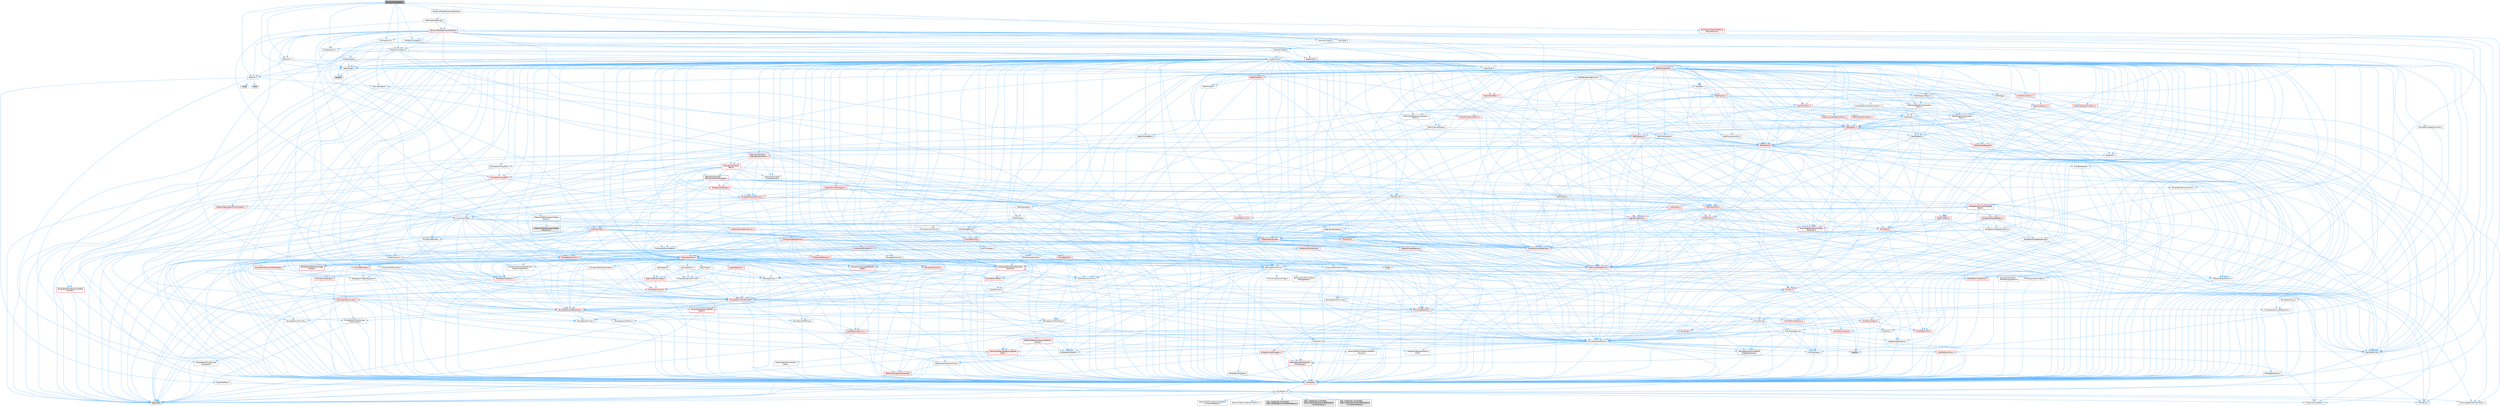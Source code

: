 digraph "DynamicPointSet3.h"
{
 // INTERACTIVE_SVG=YES
 // LATEX_PDF_SIZE
  bgcolor="transparent";
  edge [fontname=Helvetica,fontsize=10,labelfontname=Helvetica,labelfontsize=10];
  node [fontname=Helvetica,fontsize=10,shape=box,height=0.2,width=0.4];
  Node1 [id="Node000001",label="DynamicPointSet3.h",height=0.2,width=0.4,color="gray40", fillcolor="grey60", style="filled", fontcolor="black",tooltip=" "];
  Node1 -> Node2 [id="edge1_Node000001_Node000002",color="steelblue1",style="solid",tooltip=" "];
  Node2 [id="Node000002",label="BoxTypes.h",height=0.2,width=0.4,color="grey40", fillcolor="white", style="filled",URL="$d2/da2/BoxTypes_8h.html",tooltip=" "];
  Node2 -> Node3 [id="edge2_Node000002_Node000003",color="steelblue1",style="solid",tooltip=" "];
  Node3 [id="Node000003",label="Math/Box.h",height=0.2,width=0.4,color="grey40", fillcolor="white", style="filled",URL="$de/d0f/Box_8h.html",tooltip=" "];
  Node3 -> Node4 [id="edge3_Node000003_Node000004",color="steelblue1",style="solid",tooltip=" "];
  Node4 [id="Node000004",label="CoreTypes.h",height=0.2,width=0.4,color="red", fillcolor="#FFF0F0", style="filled",URL="$dc/dec/CoreTypes_8h.html",tooltip=" "];
  Node4 -> Node5 [id="edge4_Node000004_Node000005",color="steelblue1",style="solid",tooltip=" "];
  Node5 [id="Node000005",label="HAL/Platform.h",height=0.2,width=0.4,color="grey40", fillcolor="white", style="filled",URL="$d9/dd0/Platform_8h.html",tooltip=" "];
  Node5 -> Node6 [id="edge5_Node000005_Node000006",color="steelblue1",style="solid",tooltip=" "];
  Node6 [id="Node000006",label="Misc/Build.h",height=0.2,width=0.4,color="grey40", fillcolor="white", style="filled",URL="$d3/dbb/Build_8h.html",tooltip=" "];
  Node5 -> Node7 [id="edge6_Node000005_Node000007",color="steelblue1",style="solid",tooltip=" "];
  Node7 [id="Node000007",label="Misc/LargeWorldCoordinates.h",height=0.2,width=0.4,color="grey40", fillcolor="white", style="filled",URL="$d2/dcb/LargeWorldCoordinates_8h.html",tooltip=" "];
  Node5 -> Node8 [id="edge7_Node000005_Node000008",color="steelblue1",style="solid",tooltip=" "];
  Node8 [id="Node000008",label="type_traits",height=0.2,width=0.4,color="grey60", fillcolor="#E0E0E0", style="filled",tooltip=" "];
  Node5 -> Node9 [id="edge8_Node000005_Node000009",color="steelblue1",style="solid",tooltip=" "];
  Node9 [id="Node000009",label="PreprocessorHelpers.h",height=0.2,width=0.4,color="grey40", fillcolor="white", style="filled",URL="$db/ddb/PreprocessorHelpers_8h.html",tooltip=" "];
  Node5 -> Node10 [id="edge9_Node000005_Node000010",color="steelblue1",style="solid",tooltip=" "];
  Node10 [id="Node000010",label="UBT_COMPILED_PLATFORM\l/UBT_COMPILED_PLATFORMPlatform\lCompilerPreSetup.h",height=0.2,width=0.4,color="grey60", fillcolor="#E0E0E0", style="filled",tooltip=" "];
  Node5 -> Node11 [id="edge10_Node000005_Node000011",color="steelblue1",style="solid",tooltip=" "];
  Node11 [id="Node000011",label="GenericPlatform/GenericPlatform\lCompilerPreSetup.h",height=0.2,width=0.4,color="grey40", fillcolor="white", style="filled",URL="$d9/dc8/GenericPlatformCompilerPreSetup_8h.html",tooltip=" "];
  Node5 -> Node12 [id="edge11_Node000005_Node000012",color="steelblue1",style="solid",tooltip=" "];
  Node12 [id="Node000012",label="GenericPlatform/GenericPlatform.h",height=0.2,width=0.4,color="grey40", fillcolor="white", style="filled",URL="$d6/d84/GenericPlatform_8h.html",tooltip=" "];
  Node5 -> Node13 [id="edge12_Node000005_Node000013",color="steelblue1",style="solid",tooltip=" "];
  Node13 [id="Node000013",label="UBT_COMPILED_PLATFORM\l/UBT_COMPILED_PLATFORMPlatform.h",height=0.2,width=0.4,color="grey60", fillcolor="#E0E0E0", style="filled",tooltip=" "];
  Node5 -> Node14 [id="edge13_Node000005_Node000014",color="steelblue1",style="solid",tooltip=" "];
  Node14 [id="Node000014",label="UBT_COMPILED_PLATFORM\l/UBT_COMPILED_PLATFORMPlatform\lCompilerSetup.h",height=0.2,width=0.4,color="grey60", fillcolor="#E0E0E0", style="filled",tooltip=" "];
  Node3 -> Node18 [id="edge14_Node000003_Node000018",color="steelblue1",style="solid",tooltip=" "];
  Node18 [id="Node000018",label="Misc/AssertionMacros.h",height=0.2,width=0.4,color="grey40", fillcolor="white", style="filled",URL="$d0/dfa/AssertionMacros_8h.html",tooltip=" "];
  Node18 -> Node4 [id="edge15_Node000018_Node000004",color="steelblue1",style="solid",tooltip=" "];
  Node18 -> Node5 [id="edge16_Node000018_Node000005",color="steelblue1",style="solid",tooltip=" "];
  Node18 -> Node19 [id="edge17_Node000018_Node000019",color="steelblue1",style="solid",tooltip=" "];
  Node19 [id="Node000019",label="HAL/PlatformMisc.h",height=0.2,width=0.4,color="red", fillcolor="#FFF0F0", style="filled",URL="$d0/df5/PlatformMisc_8h.html",tooltip=" "];
  Node19 -> Node4 [id="edge18_Node000019_Node000004",color="steelblue1",style="solid",tooltip=" "];
  Node18 -> Node9 [id="edge19_Node000018_Node000009",color="steelblue1",style="solid",tooltip=" "];
  Node18 -> Node55 [id="edge20_Node000018_Node000055",color="steelblue1",style="solid",tooltip=" "];
  Node55 [id="Node000055",label="Templates/EnableIf.h",height=0.2,width=0.4,color="grey40", fillcolor="white", style="filled",URL="$d7/d60/EnableIf_8h.html",tooltip=" "];
  Node55 -> Node4 [id="edge21_Node000055_Node000004",color="steelblue1",style="solid",tooltip=" "];
  Node18 -> Node56 [id="edge22_Node000018_Node000056",color="steelblue1",style="solid",tooltip=" "];
  Node56 [id="Node000056",label="Templates/IsArrayOrRefOf\lTypeByPredicate.h",height=0.2,width=0.4,color="grey40", fillcolor="white", style="filled",URL="$d6/da1/IsArrayOrRefOfTypeByPredicate_8h.html",tooltip=" "];
  Node56 -> Node4 [id="edge23_Node000056_Node000004",color="steelblue1",style="solid",tooltip=" "];
  Node18 -> Node57 [id="edge24_Node000018_Node000057",color="steelblue1",style="solid",tooltip=" "];
  Node57 [id="Node000057",label="Templates/IsValidVariadic\lFunctionArg.h",height=0.2,width=0.4,color="red", fillcolor="#FFF0F0", style="filled",URL="$d0/dc8/IsValidVariadicFunctionArg_8h.html",tooltip=" "];
  Node57 -> Node4 [id="edge25_Node000057_Node000004",color="steelblue1",style="solid",tooltip=" "];
  Node57 -> Node8 [id="edge26_Node000057_Node000008",color="steelblue1",style="solid",tooltip=" "];
  Node18 -> Node59 [id="edge27_Node000018_Node000059",color="steelblue1",style="solid",tooltip=" "];
  Node59 [id="Node000059",label="Traits/IsCharEncodingCompatible\lWith.h",height=0.2,width=0.4,color="red", fillcolor="#FFF0F0", style="filled",URL="$df/dd1/IsCharEncodingCompatibleWith_8h.html",tooltip=" "];
  Node59 -> Node8 [id="edge28_Node000059_Node000008",color="steelblue1",style="solid",tooltip=" "];
  Node18 -> Node61 [id="edge29_Node000018_Node000061",color="steelblue1",style="solid",tooltip=" "];
  Node61 [id="Node000061",label="Misc/VarArgs.h",height=0.2,width=0.4,color="grey40", fillcolor="white", style="filled",URL="$d5/d6f/VarArgs_8h.html",tooltip=" "];
  Node61 -> Node4 [id="edge30_Node000061_Node000004",color="steelblue1",style="solid",tooltip=" "];
  Node18 -> Node62 [id="edge31_Node000018_Node000062",color="steelblue1",style="solid",tooltip=" "];
  Node62 [id="Node000062",label="String/FormatStringSan.h",height=0.2,width=0.4,color="red", fillcolor="#FFF0F0", style="filled",URL="$d3/d8b/FormatStringSan_8h.html",tooltip=" "];
  Node62 -> Node8 [id="edge32_Node000062_Node000008",color="steelblue1",style="solid",tooltip=" "];
  Node62 -> Node4 [id="edge33_Node000062_Node000004",color="steelblue1",style="solid",tooltip=" "];
  Node62 -> Node57 [id="edge34_Node000062_Node000057",color="steelblue1",style="solid",tooltip=" "];
  Node62 -> Node27 [id="edge35_Node000062_Node000027",color="steelblue1",style="solid",tooltip=" "];
  Node27 [id="Node000027",label="Containers/ContainersFwd.h",height=0.2,width=0.4,color="grey40", fillcolor="white", style="filled",URL="$d4/d0a/ContainersFwd_8h.html",tooltip=" "];
  Node27 -> Node5 [id="edge36_Node000027_Node000005",color="steelblue1",style="solid",tooltip=" "];
  Node27 -> Node4 [id="edge37_Node000027_Node000004",color="steelblue1",style="solid",tooltip=" "];
  Node27 -> Node24 [id="edge38_Node000027_Node000024",color="steelblue1",style="solid",tooltip=" "];
  Node24 [id="Node000024",label="Traits/IsContiguousContainer.h",height=0.2,width=0.4,color="red", fillcolor="#FFF0F0", style="filled",URL="$d5/d3c/IsContiguousContainer_8h.html",tooltip=" "];
  Node24 -> Node4 [id="edge39_Node000024_Node000004",color="steelblue1",style="solid",tooltip=" "];
  Node18 -> Node68 [id="edge40_Node000018_Node000068",color="steelblue1",style="solid",tooltip=" "];
  Node68 [id="Node000068",label="atomic",height=0.2,width=0.4,color="grey60", fillcolor="#E0E0E0", style="filled",tooltip=" "];
  Node3 -> Node28 [id="edge41_Node000003_Node000028",color="steelblue1",style="solid",tooltip=" "];
  Node28 [id="Node000028",label="Math/MathFwd.h",height=0.2,width=0.4,color="grey40", fillcolor="white", style="filled",URL="$d2/d10/MathFwd_8h.html",tooltip=" "];
  Node28 -> Node5 [id="edge42_Node000028_Node000005",color="steelblue1",style="solid",tooltip=" "];
  Node3 -> Node69 [id="edge43_Node000003_Node000069",color="steelblue1",style="solid",tooltip=" "];
  Node69 [id="Node000069",label="Math/UnrealMathUtility.h",height=0.2,width=0.4,color="red", fillcolor="#FFF0F0", style="filled",URL="$db/db8/UnrealMathUtility_8h.html",tooltip=" "];
  Node69 -> Node4 [id="edge44_Node000069_Node000004",color="steelblue1",style="solid",tooltip=" "];
  Node69 -> Node18 [id="edge45_Node000069_Node000018",color="steelblue1",style="solid",tooltip=" "];
  Node69 -> Node70 [id="edge46_Node000069_Node000070",color="steelblue1",style="solid",tooltip=" "];
  Node70 [id="Node000070",label="HAL/PlatformMath.h",height=0.2,width=0.4,color="red", fillcolor="#FFF0F0", style="filled",URL="$dc/d53/PlatformMath_8h.html",tooltip=" "];
  Node70 -> Node4 [id="edge47_Node000070_Node000004",color="steelblue1",style="solid",tooltip=" "];
  Node69 -> Node28 [id="edge48_Node000069_Node000028",color="steelblue1",style="solid",tooltip=" "];
  Node3 -> Node89 [id="edge49_Node000003_Node000089",color="steelblue1",style="solid",tooltip=" "];
  Node89 [id="Node000089",label="Containers/UnrealString.h",height=0.2,width=0.4,color="red", fillcolor="#FFF0F0", style="filled",URL="$d5/dba/UnrealString_8h.html",tooltip=" "];
  Node3 -> Node93 [id="edge50_Node000003_Node000093",color="steelblue1",style="solid",tooltip=" "];
  Node93 [id="Node000093",label="Math/Vector.h",height=0.2,width=0.4,color="red", fillcolor="#FFF0F0", style="filled",URL="$d6/dbe/Vector_8h.html",tooltip=" "];
  Node93 -> Node4 [id="edge51_Node000093_Node000004",color="steelblue1",style="solid",tooltip=" "];
  Node93 -> Node18 [id="edge52_Node000093_Node000018",color="steelblue1",style="solid",tooltip=" "];
  Node93 -> Node28 [id="edge53_Node000093_Node000028",color="steelblue1",style="solid",tooltip=" "];
  Node93 -> Node41 [id="edge54_Node000093_Node000041",color="steelblue1",style="solid",tooltip=" "];
  Node41 [id="Node000041",label="Math/NumericLimits.h",height=0.2,width=0.4,color="grey40", fillcolor="white", style="filled",URL="$df/d1b/NumericLimits_8h.html",tooltip=" "];
  Node41 -> Node4 [id="edge55_Node000041_Node000004",color="steelblue1",style="solid",tooltip=" "];
  Node93 -> Node94 [id="edge56_Node000093_Node000094",color="steelblue1",style="solid",tooltip=" "];
  Node94 [id="Node000094",label="Misc/Crc.h",height=0.2,width=0.4,color="red", fillcolor="#FFF0F0", style="filled",URL="$d4/dd2/Crc_8h.html",tooltip=" "];
  Node94 -> Node4 [id="edge57_Node000094_Node000004",color="steelblue1",style="solid",tooltip=" "];
  Node94 -> Node95 [id="edge58_Node000094_Node000095",color="steelblue1",style="solid",tooltip=" "];
  Node95 [id="Node000095",label="HAL/PlatformString.h",height=0.2,width=0.4,color="red", fillcolor="#FFF0F0", style="filled",URL="$db/db5/PlatformString_8h.html",tooltip=" "];
  Node95 -> Node4 [id="edge59_Node000095_Node000004",color="steelblue1",style="solid",tooltip=" "];
  Node94 -> Node18 [id="edge60_Node000094_Node000018",color="steelblue1",style="solid",tooltip=" "];
  Node94 -> Node97 [id="edge61_Node000094_Node000097",color="steelblue1",style="solid",tooltip=" "];
  Node97 [id="Node000097",label="Misc/CString.h",height=0.2,width=0.4,color="grey40", fillcolor="white", style="filled",URL="$d2/d49/CString_8h.html",tooltip=" "];
  Node97 -> Node4 [id="edge62_Node000097_Node000004",color="steelblue1",style="solid",tooltip=" "];
  Node97 -> Node31 [id="edge63_Node000097_Node000031",color="steelblue1",style="solid",tooltip=" "];
  Node31 [id="Node000031",label="HAL/PlatformCrt.h",height=0.2,width=0.4,color="red", fillcolor="#FFF0F0", style="filled",URL="$d8/d75/PlatformCrt_8h.html",tooltip=" "];
  Node97 -> Node95 [id="edge64_Node000097_Node000095",color="steelblue1",style="solid",tooltip=" "];
  Node97 -> Node18 [id="edge65_Node000097_Node000018",color="steelblue1",style="solid",tooltip=" "];
  Node97 -> Node98 [id="edge66_Node000097_Node000098",color="steelblue1",style="solid",tooltip=" "];
  Node98 [id="Node000098",label="Misc/Char.h",height=0.2,width=0.4,color="red", fillcolor="#FFF0F0", style="filled",URL="$d0/d58/Char_8h.html",tooltip=" "];
  Node98 -> Node4 [id="edge67_Node000098_Node000004",color="steelblue1",style="solid",tooltip=" "];
  Node98 -> Node8 [id="edge68_Node000098_Node000008",color="steelblue1",style="solid",tooltip=" "];
  Node97 -> Node61 [id="edge69_Node000097_Node000061",color="steelblue1",style="solid",tooltip=" "];
  Node97 -> Node56 [id="edge70_Node000097_Node000056",color="steelblue1",style="solid",tooltip=" "];
  Node97 -> Node57 [id="edge71_Node000097_Node000057",color="steelblue1",style="solid",tooltip=" "];
  Node97 -> Node59 [id="edge72_Node000097_Node000059",color="steelblue1",style="solid",tooltip=" "];
  Node94 -> Node98 [id="edge73_Node000094_Node000098",color="steelblue1",style="solid",tooltip=" "];
  Node94 -> Node76 [id="edge74_Node000094_Node000076",color="steelblue1",style="solid",tooltip=" "];
  Node76 [id="Node000076",label="Templates/UnrealTypeTraits.h",height=0.2,width=0.4,color="red", fillcolor="#FFF0F0", style="filled",URL="$d2/d2d/UnrealTypeTraits_8h.html",tooltip=" "];
  Node76 -> Node4 [id="edge75_Node000076_Node000004",color="steelblue1",style="solid",tooltip=" "];
  Node76 -> Node77 [id="edge76_Node000076_Node000077",color="steelblue1",style="solid",tooltip=" "];
  Node77 [id="Node000077",label="Templates/IsPointer.h",height=0.2,width=0.4,color="grey40", fillcolor="white", style="filled",URL="$d7/d05/IsPointer_8h.html",tooltip=" "];
  Node77 -> Node4 [id="edge77_Node000077_Node000004",color="steelblue1",style="solid",tooltip=" "];
  Node76 -> Node18 [id="edge78_Node000076_Node000018",color="steelblue1",style="solid",tooltip=" "];
  Node76 -> Node72 [id="edge79_Node000076_Node000072",color="steelblue1",style="solid",tooltip=" "];
  Node72 [id="Node000072",label="Templates/AndOrNot.h",height=0.2,width=0.4,color="grey40", fillcolor="white", style="filled",URL="$db/d0a/AndOrNot_8h.html",tooltip=" "];
  Node72 -> Node4 [id="edge80_Node000072_Node000004",color="steelblue1",style="solid",tooltip=" "];
  Node76 -> Node55 [id="edge81_Node000076_Node000055",color="steelblue1",style="solid",tooltip=" "];
  Node76 -> Node78 [id="edge82_Node000076_Node000078",color="steelblue1",style="solid",tooltip=" "];
  Node78 [id="Node000078",label="Templates/IsArithmetic.h",height=0.2,width=0.4,color="grey40", fillcolor="white", style="filled",URL="$d2/d5d/IsArithmetic_8h.html",tooltip=" "];
  Node78 -> Node4 [id="edge83_Node000078_Node000004",color="steelblue1",style="solid",tooltip=" "];
  Node76 -> Node80 [id="edge84_Node000076_Node000080",color="steelblue1",style="solid",tooltip=" "];
  Node80 [id="Node000080",label="Templates/IsPODType.h",height=0.2,width=0.4,color="grey40", fillcolor="white", style="filled",URL="$d7/db1/IsPODType_8h.html",tooltip=" "];
  Node80 -> Node4 [id="edge85_Node000080_Node000004",color="steelblue1",style="solid",tooltip=" "];
  Node76 -> Node81 [id="edge86_Node000076_Node000081",color="steelblue1",style="solid",tooltip=" "];
  Node81 [id="Node000081",label="Templates/IsUECoreType.h",height=0.2,width=0.4,color="grey40", fillcolor="white", style="filled",URL="$d1/db8/IsUECoreType_8h.html",tooltip=" "];
  Node81 -> Node4 [id="edge87_Node000081_Node000004",color="steelblue1",style="solid",tooltip=" "];
  Node81 -> Node8 [id="edge88_Node000081_Node000008",color="steelblue1",style="solid",tooltip=" "];
  Node76 -> Node82 [id="edge89_Node000076_Node000082",color="steelblue1",style="solid",tooltip=" "];
  Node82 [id="Node000082",label="Templates/IsTriviallyCopy\lConstructible.h",height=0.2,width=0.4,color="grey40", fillcolor="white", style="filled",URL="$d3/d78/IsTriviallyCopyConstructible_8h.html",tooltip=" "];
  Node82 -> Node4 [id="edge90_Node000082_Node000004",color="steelblue1",style="solid",tooltip=" "];
  Node82 -> Node8 [id="edge91_Node000082_Node000008",color="steelblue1",style="solid",tooltip=" "];
  Node93 -> Node69 [id="edge92_Node000093_Node000069",color="steelblue1",style="solid",tooltip=" "];
  Node93 -> Node89 [id="edge93_Node000093_Node000089",color="steelblue1",style="solid",tooltip=" "];
  Node93 -> Node102 [id="edge94_Node000093_Node000102",color="steelblue1",style="solid",tooltip=" "];
  Node102 [id="Node000102",label="Misc/Parse.h",height=0.2,width=0.4,color="red", fillcolor="#FFF0F0", style="filled",URL="$dc/d71/Parse_8h.html",tooltip=" "];
  Node102 -> Node89 [id="edge95_Node000102_Node000089",color="steelblue1",style="solid",tooltip=" "];
  Node102 -> Node4 [id="edge96_Node000102_Node000004",color="steelblue1",style="solid",tooltip=" "];
  Node102 -> Node31 [id="edge97_Node000102_Node000031",color="steelblue1",style="solid",tooltip=" "];
  Node102 -> Node6 [id="edge98_Node000102_Node000006",color="steelblue1",style="solid",tooltip=" "];
  Node102 -> Node103 [id="edge99_Node000102_Node000103",color="steelblue1",style="solid",tooltip=" "];
  Node103 [id="Node000103",label="Templates/Function.h",height=0.2,width=0.4,color="red", fillcolor="#FFF0F0", style="filled",URL="$df/df5/Function_8h.html",tooltip=" "];
  Node103 -> Node4 [id="edge100_Node000103_Node000004",color="steelblue1",style="solid",tooltip=" "];
  Node103 -> Node18 [id="edge101_Node000103_Node000018",color="steelblue1",style="solid",tooltip=" "];
  Node103 -> Node104 [id="edge102_Node000103_Node000104",color="steelblue1",style="solid",tooltip=" "];
  Node104 [id="Node000104",label="Misc/IntrusiveUnsetOptional\lState.h",height=0.2,width=0.4,color="red", fillcolor="#FFF0F0", style="filled",URL="$d2/d0a/IntrusiveUnsetOptionalState_8h.html",tooltip=" "];
  Node103 -> Node106 [id="edge103_Node000103_Node000106",color="steelblue1",style="solid",tooltip=" "];
  Node106 [id="Node000106",label="HAL/UnrealMemory.h",height=0.2,width=0.4,color="red", fillcolor="#FFF0F0", style="filled",URL="$d9/d96/UnrealMemory_8h.html",tooltip=" "];
  Node106 -> Node4 [id="edge104_Node000106_Node000004",color="steelblue1",style="solid",tooltip=" "];
  Node106 -> Node108 [id="edge105_Node000106_Node000108",color="steelblue1",style="solid",tooltip=" "];
  Node108 [id="Node000108",label="HAL/MemoryBase.h",height=0.2,width=0.4,color="red", fillcolor="#FFF0F0", style="filled",URL="$d6/d9f/MemoryBase_8h.html",tooltip=" "];
  Node108 -> Node4 [id="edge106_Node000108_Node000004",color="steelblue1",style="solid",tooltip=" "];
  Node108 -> Node48 [id="edge107_Node000108_Node000048",color="steelblue1",style="solid",tooltip=" "];
  Node48 [id="Node000048",label="HAL/PlatformAtomics.h",height=0.2,width=0.4,color="red", fillcolor="#FFF0F0", style="filled",URL="$d3/d36/PlatformAtomics_8h.html",tooltip=" "];
  Node48 -> Node4 [id="edge108_Node000048_Node000004",color="steelblue1",style="solid",tooltip=" "];
  Node108 -> Node31 [id="edge109_Node000108_Node000031",color="steelblue1",style="solid",tooltip=" "];
  Node108 -> Node109 [id="edge110_Node000108_Node000109",color="steelblue1",style="solid",tooltip=" "];
  Node109 [id="Node000109",label="Misc/Exec.h",height=0.2,width=0.4,color="grey40", fillcolor="white", style="filled",URL="$de/ddb/Exec_8h.html",tooltip=" "];
  Node109 -> Node4 [id="edge111_Node000109_Node000004",color="steelblue1",style="solid",tooltip=" "];
  Node109 -> Node18 [id="edge112_Node000109_Node000018",color="steelblue1",style="solid",tooltip=" "];
  Node108 -> Node110 [id="edge113_Node000108_Node000110",color="steelblue1",style="solid",tooltip=" "];
  Node110 [id="Node000110",label="Misc/OutputDevice.h",height=0.2,width=0.4,color="grey40", fillcolor="white", style="filled",URL="$d7/d32/OutputDevice_8h.html",tooltip=" "];
  Node110 -> Node26 [id="edge114_Node000110_Node000026",color="steelblue1",style="solid",tooltip=" "];
  Node26 [id="Node000026",label="CoreFwd.h",height=0.2,width=0.4,color="grey40", fillcolor="white", style="filled",URL="$d1/d1e/CoreFwd_8h.html",tooltip=" "];
  Node26 -> Node4 [id="edge115_Node000026_Node000004",color="steelblue1",style="solid",tooltip=" "];
  Node26 -> Node27 [id="edge116_Node000026_Node000027",color="steelblue1",style="solid",tooltip=" "];
  Node26 -> Node28 [id="edge117_Node000026_Node000028",color="steelblue1",style="solid",tooltip=" "];
  Node26 -> Node29 [id="edge118_Node000026_Node000029",color="steelblue1",style="solid",tooltip=" "];
  Node29 [id="Node000029",label="UObject/UObjectHierarchy\lFwd.h",height=0.2,width=0.4,color="grey40", fillcolor="white", style="filled",URL="$d3/d13/UObjectHierarchyFwd_8h.html",tooltip=" "];
  Node110 -> Node4 [id="edge119_Node000110_Node000004",color="steelblue1",style="solid",tooltip=" "];
  Node110 -> Node111 [id="edge120_Node000110_Node000111",color="steelblue1",style="solid",tooltip=" "];
  Node111 [id="Node000111",label="Logging/LogVerbosity.h",height=0.2,width=0.4,color="grey40", fillcolor="white", style="filled",URL="$d2/d8f/LogVerbosity_8h.html",tooltip=" "];
  Node111 -> Node4 [id="edge121_Node000111_Node000004",color="steelblue1",style="solid",tooltip=" "];
  Node110 -> Node61 [id="edge122_Node000110_Node000061",color="steelblue1",style="solid",tooltip=" "];
  Node110 -> Node56 [id="edge123_Node000110_Node000056",color="steelblue1",style="solid",tooltip=" "];
  Node110 -> Node57 [id="edge124_Node000110_Node000057",color="steelblue1",style="solid",tooltip=" "];
  Node110 -> Node59 [id="edge125_Node000110_Node000059",color="steelblue1",style="solid",tooltip=" "];
  Node106 -> Node117 [id="edge126_Node000106_Node000117",color="steelblue1",style="solid",tooltip=" "];
  Node117 [id="Node000117",label="HAL/PlatformMemory.h",height=0.2,width=0.4,color="red", fillcolor="#FFF0F0", style="filled",URL="$de/d68/PlatformMemory_8h.html",tooltip=" "];
  Node117 -> Node4 [id="edge127_Node000117_Node000004",color="steelblue1",style="solid",tooltip=" "];
  Node106 -> Node77 [id="edge128_Node000106_Node000077",color="steelblue1",style="solid",tooltip=" "];
  Node103 -> Node76 [id="edge129_Node000103_Node000076",color="steelblue1",style="solid",tooltip=" "];
  Node103 -> Node121 [id="edge130_Node000103_Node000121",color="steelblue1",style="solid",tooltip=" "];
  Node121 [id="Node000121",label="Templates/Invoke.h",height=0.2,width=0.4,color="red", fillcolor="#FFF0F0", style="filled",URL="$d7/deb/Invoke_8h.html",tooltip=" "];
  Node121 -> Node4 [id="edge131_Node000121_Node000004",color="steelblue1",style="solid",tooltip=" "];
  Node121 -> Node123 [id="edge132_Node000121_Node000123",color="steelblue1",style="solid",tooltip=" "];
  Node123 [id="Node000123",label="Templates/UnrealTemplate.h",height=0.2,width=0.4,color="red", fillcolor="#FFF0F0", style="filled",URL="$d4/d24/UnrealTemplate_8h.html",tooltip=" "];
  Node123 -> Node4 [id="edge133_Node000123_Node000004",color="steelblue1",style="solid",tooltip=" "];
  Node123 -> Node77 [id="edge134_Node000123_Node000077",color="steelblue1",style="solid",tooltip=" "];
  Node123 -> Node106 [id="edge135_Node000123_Node000106",color="steelblue1",style="solid",tooltip=" "];
  Node123 -> Node76 [id="edge136_Node000123_Node000076",color="steelblue1",style="solid",tooltip=" "];
  Node123 -> Node74 [id="edge137_Node000123_Node000074",color="steelblue1",style="solid",tooltip=" "];
  Node74 [id="Node000074",label="Templates/RemoveReference.h",height=0.2,width=0.4,color="grey40", fillcolor="white", style="filled",URL="$da/dbe/RemoveReference_8h.html",tooltip=" "];
  Node74 -> Node4 [id="edge138_Node000074_Node000004",color="steelblue1",style="solid",tooltip=" "];
  Node123 -> Node86 [id="edge139_Node000123_Node000086",color="steelblue1",style="solid",tooltip=" "];
  Node86 [id="Node000086",label="Templates/TypeCompatible\lBytes.h",height=0.2,width=0.4,color="red", fillcolor="#FFF0F0", style="filled",URL="$df/d0a/TypeCompatibleBytes_8h.html",tooltip=" "];
  Node86 -> Node4 [id="edge140_Node000086_Node000004",color="steelblue1",style="solid",tooltip=" "];
  Node86 -> Node8 [id="edge141_Node000086_Node000008",color="steelblue1",style="solid",tooltip=" "];
  Node123 -> Node24 [id="edge142_Node000123_Node000024",color="steelblue1",style="solid",tooltip=" "];
  Node123 -> Node8 [id="edge143_Node000123_Node000008",color="steelblue1",style="solid",tooltip=" "];
  Node121 -> Node8 [id="edge144_Node000121_Node000008",color="steelblue1",style="solid",tooltip=" "];
  Node103 -> Node123 [id="edge145_Node000103_Node000123",color="steelblue1",style="solid",tooltip=" "];
  Node103 -> Node69 [id="edge146_Node000103_Node000069",color="steelblue1",style="solid",tooltip=" "];
  Node103 -> Node8 [id="edge147_Node000103_Node000008",color="steelblue1",style="solid",tooltip=" "];
  Node93 -> Node127 [id="edge148_Node000093_Node000127",color="steelblue1",style="solid",tooltip=" "];
  Node127 [id="Node000127",label="Misc/LargeWorldCoordinates\lSerializer.h",height=0.2,width=0.4,color="red", fillcolor="#FFF0F0", style="filled",URL="$d7/df9/LargeWorldCoordinatesSerializer_8h.html",tooltip=" "];
  Node127 -> Node128 [id="edge149_Node000127_Node000128",color="steelblue1",style="solid",tooltip=" "];
  Node128 [id="Node000128",label="UObject/NameTypes.h",height=0.2,width=0.4,color="red", fillcolor="#FFF0F0", style="filled",URL="$d6/d35/NameTypes_8h.html",tooltip=" "];
  Node128 -> Node4 [id="edge150_Node000128_Node000004",color="steelblue1",style="solid",tooltip=" "];
  Node128 -> Node18 [id="edge151_Node000128_Node000018",color="steelblue1",style="solid",tooltip=" "];
  Node128 -> Node106 [id="edge152_Node000128_Node000106",color="steelblue1",style="solid",tooltip=" "];
  Node128 -> Node76 [id="edge153_Node000128_Node000076",color="steelblue1",style="solid",tooltip=" "];
  Node128 -> Node123 [id="edge154_Node000128_Node000123",color="steelblue1",style="solid",tooltip=" "];
  Node128 -> Node89 [id="edge155_Node000128_Node000089",color="steelblue1",style="solid",tooltip=" "];
  Node128 -> Node132 [id="edge156_Node000128_Node000132",color="steelblue1",style="solid",tooltip=" "];
  Node132 [id="Node000132",label="Containers/StringConv.h",height=0.2,width=0.4,color="red", fillcolor="#FFF0F0", style="filled",URL="$d3/ddf/StringConv_8h.html",tooltip=" "];
  Node132 -> Node4 [id="edge157_Node000132_Node000004",color="steelblue1",style="solid",tooltip=" "];
  Node132 -> Node18 [id="edge158_Node000132_Node000018",color="steelblue1",style="solid",tooltip=" "];
  Node132 -> Node133 [id="edge159_Node000132_Node000133",color="steelblue1",style="solid",tooltip=" "];
  Node133 [id="Node000133",label="Containers/ContainerAllocation\lPolicies.h",height=0.2,width=0.4,color="red", fillcolor="#FFF0F0", style="filled",URL="$d7/dff/ContainerAllocationPolicies_8h.html",tooltip=" "];
  Node133 -> Node4 [id="edge160_Node000133_Node000004",color="steelblue1",style="solid",tooltip=" "];
  Node133 -> Node133 [id="edge161_Node000133_Node000133",color="steelblue1",style="solid",tooltip=" "];
  Node133 -> Node70 [id="edge162_Node000133_Node000070",color="steelblue1",style="solid",tooltip=" "];
  Node133 -> Node106 [id="edge163_Node000133_Node000106",color="steelblue1",style="solid",tooltip=" "];
  Node133 -> Node41 [id="edge164_Node000133_Node000041",color="steelblue1",style="solid",tooltip=" "];
  Node133 -> Node18 [id="edge165_Node000133_Node000018",color="steelblue1",style="solid",tooltip=" "];
  Node133 -> Node136 [id="edge166_Node000133_Node000136",color="steelblue1",style="solid",tooltip=" "];
  Node136 [id="Node000136",label="Templates/MemoryOps.h",height=0.2,width=0.4,color="red", fillcolor="#FFF0F0", style="filled",URL="$db/dea/MemoryOps_8h.html",tooltip=" "];
  Node136 -> Node4 [id="edge167_Node000136_Node000004",color="steelblue1",style="solid",tooltip=" "];
  Node136 -> Node106 [id="edge168_Node000136_Node000106",color="steelblue1",style="solid",tooltip=" "];
  Node136 -> Node116 [id="edge169_Node000136_Node000116",color="steelblue1",style="solid",tooltip=" "];
  Node116 [id="Node000116",label="Templates/IsTriviallyCopy\lAssignable.h",height=0.2,width=0.4,color="grey40", fillcolor="white", style="filled",URL="$d2/df2/IsTriviallyCopyAssignable_8h.html",tooltip=" "];
  Node116 -> Node4 [id="edge170_Node000116_Node000004",color="steelblue1",style="solid",tooltip=" "];
  Node116 -> Node8 [id="edge171_Node000116_Node000008",color="steelblue1",style="solid",tooltip=" "];
  Node136 -> Node82 [id="edge172_Node000136_Node000082",color="steelblue1",style="solid",tooltip=" "];
  Node136 -> Node76 [id="edge173_Node000136_Node000076",color="steelblue1",style="solid",tooltip=" "];
  Node136 -> Node8 [id="edge174_Node000136_Node000008",color="steelblue1",style="solid",tooltip=" "];
  Node133 -> Node86 [id="edge175_Node000133_Node000086",color="steelblue1",style="solid",tooltip=" "];
  Node133 -> Node8 [id="edge176_Node000133_Node000008",color="steelblue1",style="solid",tooltip=" "];
  Node132 -> Node137 [id="edge177_Node000132_Node000137",color="steelblue1",style="solid",tooltip=" "];
  Node137 [id="Node000137",label="Containers/Array.h",height=0.2,width=0.4,color="red", fillcolor="#FFF0F0", style="filled",URL="$df/dd0/Array_8h.html",tooltip=" "];
  Node137 -> Node4 [id="edge178_Node000137_Node000004",color="steelblue1",style="solid",tooltip=" "];
  Node137 -> Node18 [id="edge179_Node000137_Node000018",color="steelblue1",style="solid",tooltip=" "];
  Node137 -> Node104 [id="edge180_Node000137_Node000104",color="steelblue1",style="solid",tooltip=" "];
  Node137 -> Node138 [id="edge181_Node000137_Node000138",color="steelblue1",style="solid",tooltip=" "];
  Node138 [id="Node000138",label="Misc/ReverseIterate.h",height=0.2,width=0.4,color="red", fillcolor="#FFF0F0", style="filled",URL="$db/de3/ReverseIterate_8h.html",tooltip=" "];
  Node138 -> Node5 [id="edge182_Node000138_Node000005",color="steelblue1",style="solid",tooltip=" "];
  Node137 -> Node106 [id="edge183_Node000137_Node000106",color="steelblue1",style="solid",tooltip=" "];
  Node137 -> Node76 [id="edge184_Node000137_Node000076",color="steelblue1",style="solid",tooltip=" "];
  Node137 -> Node123 [id="edge185_Node000137_Node000123",color="steelblue1",style="solid",tooltip=" "];
  Node137 -> Node140 [id="edge186_Node000137_Node000140",color="steelblue1",style="solid",tooltip=" "];
  Node140 [id="Node000140",label="Containers/AllowShrinking.h",height=0.2,width=0.4,color="grey40", fillcolor="white", style="filled",URL="$d7/d1a/AllowShrinking_8h.html",tooltip=" "];
  Node140 -> Node4 [id="edge187_Node000140_Node000004",color="steelblue1",style="solid",tooltip=" "];
  Node137 -> Node133 [id="edge188_Node000137_Node000133",color="steelblue1",style="solid",tooltip=" "];
  Node137 -> Node141 [id="edge189_Node000137_Node000141",color="steelblue1",style="solid",tooltip=" "];
  Node141 [id="Node000141",label="Containers/ContainerElement\lTypeCompatibility.h",height=0.2,width=0.4,color="grey40", fillcolor="white", style="filled",URL="$df/ddf/ContainerElementTypeCompatibility_8h.html",tooltip=" "];
  Node141 -> Node4 [id="edge190_Node000141_Node000004",color="steelblue1",style="solid",tooltip=" "];
  Node141 -> Node76 [id="edge191_Node000141_Node000076",color="steelblue1",style="solid",tooltip=" "];
  Node137 -> Node142 [id="edge192_Node000137_Node000142",color="steelblue1",style="solid",tooltip=" "];
  Node142 [id="Node000142",label="Serialization/Archive.h",height=0.2,width=0.4,color="grey40", fillcolor="white", style="filled",URL="$d7/d3b/Archive_8h.html",tooltip=" "];
  Node142 -> Node26 [id="edge193_Node000142_Node000026",color="steelblue1",style="solid",tooltip=" "];
  Node142 -> Node4 [id="edge194_Node000142_Node000004",color="steelblue1",style="solid",tooltip=" "];
  Node142 -> Node143 [id="edge195_Node000142_Node000143",color="steelblue1",style="solid",tooltip=" "];
  Node143 [id="Node000143",label="HAL/PlatformProperties.h",height=0.2,width=0.4,color="red", fillcolor="#FFF0F0", style="filled",URL="$d9/db0/PlatformProperties_8h.html",tooltip=" "];
  Node143 -> Node4 [id="edge196_Node000143_Node000004",color="steelblue1",style="solid",tooltip=" "];
  Node142 -> Node146 [id="edge197_Node000142_Node000146",color="steelblue1",style="solid",tooltip=" "];
  Node146 [id="Node000146",label="Internationalization\l/TextNamespaceFwd.h",height=0.2,width=0.4,color="grey40", fillcolor="white", style="filled",URL="$d8/d97/TextNamespaceFwd_8h.html",tooltip=" "];
  Node146 -> Node4 [id="edge198_Node000146_Node000004",color="steelblue1",style="solid",tooltip=" "];
  Node142 -> Node28 [id="edge199_Node000142_Node000028",color="steelblue1",style="solid",tooltip=" "];
  Node142 -> Node18 [id="edge200_Node000142_Node000018",color="steelblue1",style="solid",tooltip=" "];
  Node142 -> Node6 [id="edge201_Node000142_Node000006",color="steelblue1",style="solid",tooltip=" "];
  Node142 -> Node42 [id="edge202_Node000142_Node000042",color="steelblue1",style="solid",tooltip=" "];
  Node42 [id="Node000042",label="Misc/CompressionFlags.h",height=0.2,width=0.4,color="grey40", fillcolor="white", style="filled",URL="$d9/d76/CompressionFlags_8h.html",tooltip=" "];
  Node142 -> Node147 [id="edge203_Node000142_Node000147",color="steelblue1",style="solid",tooltip=" "];
  Node147 [id="Node000147",label="Misc/EngineVersionBase.h",height=0.2,width=0.4,color="grey40", fillcolor="white", style="filled",URL="$d5/d2b/EngineVersionBase_8h.html",tooltip=" "];
  Node147 -> Node4 [id="edge204_Node000147_Node000004",color="steelblue1",style="solid",tooltip=" "];
  Node142 -> Node61 [id="edge205_Node000142_Node000061",color="steelblue1",style="solid",tooltip=" "];
  Node142 -> Node148 [id="edge206_Node000142_Node000148",color="steelblue1",style="solid",tooltip=" "];
  Node148 [id="Node000148",label="Serialization/ArchiveCook\lData.h",height=0.2,width=0.4,color="grey40", fillcolor="white", style="filled",URL="$dc/db6/ArchiveCookData_8h.html",tooltip=" "];
  Node148 -> Node5 [id="edge207_Node000148_Node000005",color="steelblue1",style="solid",tooltip=" "];
  Node142 -> Node149 [id="edge208_Node000142_Node000149",color="steelblue1",style="solid",tooltip=" "];
  Node149 [id="Node000149",label="Serialization/ArchiveSave\lPackageData.h",height=0.2,width=0.4,color="grey40", fillcolor="white", style="filled",URL="$d1/d37/ArchiveSavePackageData_8h.html",tooltip=" "];
  Node142 -> Node55 [id="edge209_Node000142_Node000055",color="steelblue1",style="solid",tooltip=" "];
  Node142 -> Node56 [id="edge210_Node000142_Node000056",color="steelblue1",style="solid",tooltip=" "];
  Node142 -> Node150 [id="edge211_Node000142_Node000150",color="steelblue1",style="solid",tooltip=" "];
  Node150 [id="Node000150",label="Templates/IsEnumClass.h",height=0.2,width=0.4,color="grey40", fillcolor="white", style="filled",URL="$d7/d15/IsEnumClass_8h.html",tooltip=" "];
  Node150 -> Node4 [id="edge212_Node000150_Node000004",color="steelblue1",style="solid",tooltip=" "];
  Node150 -> Node72 [id="edge213_Node000150_Node000072",color="steelblue1",style="solid",tooltip=" "];
  Node142 -> Node84 [id="edge214_Node000142_Node000084",color="steelblue1",style="solid",tooltip=" "];
  Node84 [id="Node000084",label="Templates/IsSigned.h",height=0.2,width=0.4,color="grey40", fillcolor="white", style="filled",URL="$d8/dd8/IsSigned_8h.html",tooltip=" "];
  Node84 -> Node4 [id="edge215_Node000084_Node000004",color="steelblue1",style="solid",tooltip=" "];
  Node142 -> Node57 [id="edge216_Node000142_Node000057",color="steelblue1",style="solid",tooltip=" "];
  Node142 -> Node123 [id="edge217_Node000142_Node000123",color="steelblue1",style="solid",tooltip=" "];
  Node142 -> Node59 [id="edge218_Node000142_Node000059",color="steelblue1",style="solid",tooltip=" "];
  Node142 -> Node151 [id="edge219_Node000142_Node000151",color="steelblue1",style="solid",tooltip=" "];
  Node151 [id="Node000151",label="UObject/ObjectVersion.h",height=0.2,width=0.4,color="grey40", fillcolor="white", style="filled",URL="$da/d63/ObjectVersion_8h.html",tooltip=" "];
  Node151 -> Node4 [id="edge220_Node000151_Node000004",color="steelblue1",style="solid",tooltip=" "];
  Node137 -> Node152 [id="edge221_Node000137_Node000152",color="steelblue1",style="solid",tooltip=" "];
  Node152 [id="Node000152",label="Serialization/MemoryImage\lWriter.h",height=0.2,width=0.4,color="red", fillcolor="#FFF0F0", style="filled",URL="$d0/d08/MemoryImageWriter_8h.html",tooltip=" "];
  Node152 -> Node4 [id="edge222_Node000152_Node000004",color="steelblue1",style="solid",tooltip=" "];
  Node137 -> Node161 [id="edge223_Node000137_Node000161",color="steelblue1",style="solid",tooltip=" "];
  Node161 [id="Node000161",label="Algo/Heapify.h",height=0.2,width=0.4,color="grey40", fillcolor="white", style="filled",URL="$d0/d2a/Heapify_8h.html",tooltip=" "];
  Node161 -> Node162 [id="edge224_Node000161_Node000162",color="steelblue1",style="solid",tooltip=" "];
  Node162 [id="Node000162",label="Algo/Impl/BinaryHeap.h",height=0.2,width=0.4,color="red", fillcolor="#FFF0F0", style="filled",URL="$d7/da3/Algo_2Impl_2BinaryHeap_8h.html",tooltip=" "];
  Node162 -> Node121 [id="edge225_Node000162_Node000121",color="steelblue1",style="solid",tooltip=" "];
  Node162 -> Node8 [id="edge226_Node000162_Node000008",color="steelblue1",style="solid",tooltip=" "];
  Node161 -> Node165 [id="edge227_Node000161_Node000165",color="steelblue1",style="solid",tooltip=" "];
  Node165 [id="Node000165",label="Templates/IdentityFunctor.h",height=0.2,width=0.4,color="grey40", fillcolor="white", style="filled",URL="$d7/d2e/IdentityFunctor_8h.html",tooltip=" "];
  Node165 -> Node5 [id="edge228_Node000165_Node000005",color="steelblue1",style="solid",tooltip=" "];
  Node161 -> Node121 [id="edge229_Node000161_Node000121",color="steelblue1",style="solid",tooltip=" "];
  Node161 -> Node166 [id="edge230_Node000161_Node000166",color="steelblue1",style="solid",tooltip=" "];
  Node166 [id="Node000166",label="Templates/Less.h",height=0.2,width=0.4,color="grey40", fillcolor="white", style="filled",URL="$de/dc8/Less_8h.html",tooltip=" "];
  Node166 -> Node4 [id="edge231_Node000166_Node000004",color="steelblue1",style="solid",tooltip=" "];
  Node166 -> Node123 [id="edge232_Node000166_Node000123",color="steelblue1",style="solid",tooltip=" "];
  Node161 -> Node123 [id="edge233_Node000161_Node000123",color="steelblue1",style="solid",tooltip=" "];
  Node137 -> Node167 [id="edge234_Node000137_Node000167",color="steelblue1",style="solid",tooltip=" "];
  Node167 [id="Node000167",label="Algo/HeapSort.h",height=0.2,width=0.4,color="grey40", fillcolor="white", style="filled",URL="$d3/d92/HeapSort_8h.html",tooltip=" "];
  Node167 -> Node162 [id="edge235_Node000167_Node000162",color="steelblue1",style="solid",tooltip=" "];
  Node167 -> Node165 [id="edge236_Node000167_Node000165",color="steelblue1",style="solid",tooltip=" "];
  Node167 -> Node166 [id="edge237_Node000167_Node000166",color="steelblue1",style="solid",tooltip=" "];
  Node167 -> Node123 [id="edge238_Node000167_Node000123",color="steelblue1",style="solid",tooltip=" "];
  Node137 -> Node168 [id="edge239_Node000137_Node000168",color="steelblue1",style="solid",tooltip=" "];
  Node168 [id="Node000168",label="Algo/IsHeap.h",height=0.2,width=0.4,color="grey40", fillcolor="white", style="filled",URL="$de/d32/IsHeap_8h.html",tooltip=" "];
  Node168 -> Node162 [id="edge240_Node000168_Node000162",color="steelblue1",style="solid",tooltip=" "];
  Node168 -> Node165 [id="edge241_Node000168_Node000165",color="steelblue1",style="solid",tooltip=" "];
  Node168 -> Node121 [id="edge242_Node000168_Node000121",color="steelblue1",style="solid",tooltip=" "];
  Node168 -> Node166 [id="edge243_Node000168_Node000166",color="steelblue1",style="solid",tooltip=" "];
  Node168 -> Node123 [id="edge244_Node000168_Node000123",color="steelblue1",style="solid",tooltip=" "];
  Node137 -> Node162 [id="edge245_Node000137_Node000162",color="steelblue1",style="solid",tooltip=" "];
  Node137 -> Node169 [id="edge246_Node000137_Node000169",color="steelblue1",style="solid",tooltip=" "];
  Node169 [id="Node000169",label="Algo/StableSort.h",height=0.2,width=0.4,color="red", fillcolor="#FFF0F0", style="filled",URL="$d7/d3c/StableSort_8h.html",tooltip=" "];
  Node169 -> Node165 [id="edge247_Node000169_Node000165",color="steelblue1",style="solid",tooltip=" "];
  Node169 -> Node121 [id="edge248_Node000169_Node000121",color="steelblue1",style="solid",tooltip=" "];
  Node169 -> Node166 [id="edge249_Node000169_Node000166",color="steelblue1",style="solid",tooltip=" "];
  Node169 -> Node123 [id="edge250_Node000169_Node000123",color="steelblue1",style="solid",tooltip=" "];
  Node137 -> Node172 [id="edge251_Node000137_Node000172",color="steelblue1",style="solid",tooltip=" "];
  Node172 [id="Node000172",label="Concepts/GetTypeHashable.h",height=0.2,width=0.4,color="grey40", fillcolor="white", style="filled",URL="$d3/da2/GetTypeHashable_8h.html",tooltip=" "];
  Node172 -> Node4 [id="edge252_Node000172_Node000004",color="steelblue1",style="solid",tooltip=" "];
  Node172 -> Node157 [id="edge253_Node000172_Node000157",color="steelblue1",style="solid",tooltip=" "];
  Node157 [id="Node000157",label="Templates/TypeHash.h",height=0.2,width=0.4,color="red", fillcolor="#FFF0F0", style="filled",URL="$d1/d62/TypeHash_8h.html",tooltip=" "];
  Node157 -> Node4 [id="edge254_Node000157_Node000004",color="steelblue1",style="solid",tooltip=" "];
  Node157 -> Node94 [id="edge255_Node000157_Node000094",color="steelblue1",style="solid",tooltip=" "];
  Node157 -> Node8 [id="edge256_Node000157_Node000008",color="steelblue1",style="solid",tooltip=" "];
  Node137 -> Node165 [id="edge257_Node000137_Node000165",color="steelblue1",style="solid",tooltip=" "];
  Node137 -> Node121 [id="edge258_Node000137_Node000121",color="steelblue1",style="solid",tooltip=" "];
  Node137 -> Node166 [id="edge259_Node000137_Node000166",color="steelblue1",style="solid",tooltip=" "];
  Node137 -> Node174 [id="edge260_Node000137_Node000174",color="steelblue1",style="solid",tooltip=" "];
  Node174 [id="Node000174",label="Templates/Sorting.h",height=0.2,width=0.4,color="red", fillcolor="#FFF0F0", style="filled",URL="$d3/d9e/Sorting_8h.html",tooltip=" "];
  Node174 -> Node4 [id="edge261_Node000174_Node000004",color="steelblue1",style="solid",tooltip=" "];
  Node174 -> Node70 [id="edge262_Node000174_Node000070",color="steelblue1",style="solid",tooltip=" "];
  Node174 -> Node166 [id="edge263_Node000174_Node000166",color="steelblue1",style="solid",tooltip=" "];
  Node137 -> Node177 [id="edge264_Node000137_Node000177",color="steelblue1",style="solid",tooltip=" "];
  Node177 [id="Node000177",label="Templates/AlignmentTemplates.h",height=0.2,width=0.4,color="red", fillcolor="#FFF0F0", style="filled",URL="$dd/d32/AlignmentTemplates_8h.html",tooltip=" "];
  Node177 -> Node4 [id="edge265_Node000177_Node000004",color="steelblue1",style="solid",tooltip=" "];
  Node177 -> Node77 [id="edge266_Node000177_Node000077",color="steelblue1",style="solid",tooltip=" "];
  Node137 -> Node87 [id="edge267_Node000137_Node000087",color="steelblue1",style="solid",tooltip=" "];
  Node87 [id="Node000087",label="limits",height=0.2,width=0.4,color="grey60", fillcolor="#E0E0E0", style="filled",tooltip=" "];
  Node137 -> Node8 [id="edge268_Node000137_Node000008",color="steelblue1",style="solid",tooltip=" "];
  Node132 -> Node97 [id="edge269_Node000132_Node000097",color="steelblue1",style="solid",tooltip=" "];
  Node132 -> Node178 [id="edge270_Node000132_Node000178",color="steelblue1",style="solid",tooltip=" "];
  Node178 [id="Node000178",label="Templates/IsArray.h",height=0.2,width=0.4,color="grey40", fillcolor="white", style="filled",URL="$d8/d8d/IsArray_8h.html",tooltip=" "];
  Node178 -> Node4 [id="edge271_Node000178_Node000004",color="steelblue1",style="solid",tooltip=" "];
  Node132 -> Node123 [id="edge272_Node000132_Node000123",color="steelblue1",style="solid",tooltip=" "];
  Node132 -> Node76 [id="edge273_Node000132_Node000076",color="steelblue1",style="solid",tooltip=" "];
  Node132 -> Node59 [id="edge274_Node000132_Node000059",color="steelblue1",style="solid",tooltip=" "];
  Node132 -> Node24 [id="edge275_Node000132_Node000024",color="steelblue1",style="solid",tooltip=" "];
  Node132 -> Node8 [id="edge276_Node000132_Node000008",color="steelblue1",style="solid",tooltip=" "];
  Node128 -> Node179 [id="edge277_Node000128_Node000179",color="steelblue1",style="solid",tooltip=" "];
  Node179 [id="Node000179",label="UObject/UnrealNames.h",height=0.2,width=0.4,color="red", fillcolor="#FFF0F0", style="filled",URL="$d8/db1/UnrealNames_8h.html",tooltip=" "];
  Node179 -> Node4 [id="edge278_Node000179_Node000004",color="steelblue1",style="solid",tooltip=" "];
  Node128 -> Node104 [id="edge279_Node000128_Node000104",color="steelblue1",style="solid",tooltip=" "];
  Node127 -> Node151 [id="edge280_Node000127_Node000151",color="steelblue1",style="solid",tooltip=" "];
  Node93 -> Node252 [id="edge281_Node000093_Node000252",color="steelblue1",style="solid",tooltip=" "];
  Node252 [id="Node000252",label="Math/IntPoint.h",height=0.2,width=0.4,color="red", fillcolor="#FFF0F0", style="filled",URL="$d3/df7/IntPoint_8h.html",tooltip=" "];
  Node252 -> Node4 [id="edge282_Node000252_Node000004",color="steelblue1",style="solid",tooltip=" "];
  Node252 -> Node18 [id="edge283_Node000252_Node000018",color="steelblue1",style="solid",tooltip=" "];
  Node252 -> Node102 [id="edge284_Node000252_Node000102",color="steelblue1",style="solid",tooltip=" "];
  Node252 -> Node28 [id="edge285_Node000252_Node000028",color="steelblue1",style="solid",tooltip=" "];
  Node252 -> Node69 [id="edge286_Node000252_Node000069",color="steelblue1",style="solid",tooltip=" "];
  Node252 -> Node89 [id="edge287_Node000252_Node000089",color="steelblue1",style="solid",tooltip=" "];
  Node252 -> Node157 [id="edge288_Node000252_Node000157",color="steelblue1",style="solid",tooltip=" "];
  Node252 -> Node127 [id="edge289_Node000252_Node000127",color="steelblue1",style="solid",tooltip=" "];
  Node93 -> Node222 [id="edge290_Node000093_Node000222",color="steelblue1",style="solid",tooltip=" "];
  Node222 [id="Node000222",label="Logging/LogMacros.h",height=0.2,width=0.4,color="red", fillcolor="#FFF0F0", style="filled",URL="$d0/d16/LogMacros_8h.html",tooltip=" "];
  Node222 -> Node89 [id="edge291_Node000222_Node000089",color="steelblue1",style="solid",tooltip=" "];
  Node222 -> Node4 [id="edge292_Node000222_Node000004",color="steelblue1",style="solid",tooltip=" "];
  Node222 -> Node9 [id="edge293_Node000222_Node000009",color="steelblue1",style="solid",tooltip=" "];
  Node222 -> Node223 [id="edge294_Node000222_Node000223",color="steelblue1",style="solid",tooltip=" "];
  Node223 [id="Node000223",label="Logging/LogCategory.h",height=0.2,width=0.4,color="grey40", fillcolor="white", style="filled",URL="$d9/d36/LogCategory_8h.html",tooltip=" "];
  Node223 -> Node4 [id="edge295_Node000223_Node000004",color="steelblue1",style="solid",tooltip=" "];
  Node223 -> Node111 [id="edge296_Node000223_Node000111",color="steelblue1",style="solid",tooltip=" "];
  Node223 -> Node128 [id="edge297_Node000223_Node000128",color="steelblue1",style="solid",tooltip=" "];
  Node222 -> Node111 [id="edge298_Node000222_Node000111",color="steelblue1",style="solid",tooltip=" "];
  Node222 -> Node18 [id="edge299_Node000222_Node000018",color="steelblue1",style="solid",tooltip=" "];
  Node222 -> Node6 [id="edge300_Node000222_Node000006",color="steelblue1",style="solid",tooltip=" "];
  Node222 -> Node61 [id="edge301_Node000222_Node000061",color="steelblue1",style="solid",tooltip=" "];
  Node222 -> Node62 [id="edge302_Node000222_Node000062",color="steelblue1",style="solid",tooltip=" "];
  Node222 -> Node55 [id="edge303_Node000222_Node000055",color="steelblue1",style="solid",tooltip=" "];
  Node222 -> Node56 [id="edge304_Node000222_Node000056",color="steelblue1",style="solid",tooltip=" "];
  Node222 -> Node57 [id="edge305_Node000222_Node000057",color="steelblue1",style="solid",tooltip=" "];
  Node222 -> Node59 [id="edge306_Node000222_Node000059",color="steelblue1",style="solid",tooltip=" "];
  Node222 -> Node8 [id="edge307_Node000222_Node000008",color="steelblue1",style="solid",tooltip=" "];
  Node93 -> Node253 [id="edge308_Node000093_Node000253",color="steelblue1",style="solid",tooltip=" "];
  Node253 [id="Node000253",label="Math/Vector2D.h",height=0.2,width=0.4,color="red", fillcolor="#FFF0F0", style="filled",URL="$d3/db0/Vector2D_8h.html",tooltip=" "];
  Node253 -> Node4 [id="edge309_Node000253_Node000004",color="steelblue1",style="solid",tooltip=" "];
  Node253 -> Node28 [id="edge310_Node000253_Node000028",color="steelblue1",style="solid",tooltip=" "];
  Node253 -> Node18 [id="edge311_Node000253_Node000018",color="steelblue1",style="solid",tooltip=" "];
  Node253 -> Node94 [id="edge312_Node000253_Node000094",color="steelblue1",style="solid",tooltip=" "];
  Node253 -> Node69 [id="edge313_Node000253_Node000069",color="steelblue1",style="solid",tooltip=" "];
  Node253 -> Node89 [id="edge314_Node000253_Node000089",color="steelblue1",style="solid",tooltip=" "];
  Node253 -> Node102 [id="edge315_Node000253_Node000102",color="steelblue1",style="solid",tooltip=" "];
  Node253 -> Node127 [id="edge316_Node000253_Node000127",color="steelblue1",style="solid",tooltip=" "];
  Node253 -> Node252 [id="edge317_Node000253_Node000252",color="steelblue1",style="solid",tooltip=" "];
  Node253 -> Node222 [id="edge318_Node000253_Node000222",color="steelblue1",style="solid",tooltip=" "];
  Node253 -> Node8 [id="edge319_Node000253_Node000008",color="steelblue1",style="solid",tooltip=" "];
  Node93 -> Node254 [id="edge320_Node000093_Node000254",color="steelblue1",style="solid",tooltip=" "];
  Node254 [id="Node000254",label="Misc/ByteSwap.h",height=0.2,width=0.4,color="grey40", fillcolor="white", style="filled",URL="$dc/dd7/ByteSwap_8h.html",tooltip=" "];
  Node254 -> Node4 [id="edge321_Node000254_Node000004",color="steelblue1",style="solid",tooltip=" "];
  Node254 -> Node31 [id="edge322_Node000254_Node000031",color="steelblue1",style="solid",tooltip=" "];
  Node93 -> Node255 [id="edge323_Node000093_Node000255",color="steelblue1",style="solid",tooltip=" "];
  Node255 [id="Node000255",label="Internationalization\l/Text.h",height=0.2,width=0.4,color="red", fillcolor="#FFF0F0", style="filled",URL="$d6/d35/Text_8h.html",tooltip=" "];
  Node255 -> Node4 [id="edge324_Node000255_Node000004",color="steelblue1",style="solid",tooltip=" "];
  Node255 -> Node48 [id="edge325_Node000255_Node000048",color="steelblue1",style="solid",tooltip=" "];
  Node255 -> Node18 [id="edge326_Node000255_Node000018",color="steelblue1",style="solid",tooltip=" "];
  Node255 -> Node76 [id="edge327_Node000255_Node000076",color="steelblue1",style="solid",tooltip=" "];
  Node255 -> Node137 [id="edge328_Node000255_Node000137",color="steelblue1",style="solid",tooltip=" "];
  Node255 -> Node89 [id="edge329_Node000255_Node000089",color="steelblue1",style="solid",tooltip=" "];
  Node255 -> Node156 [id="edge330_Node000255_Node000156",color="steelblue1",style="solid",tooltip=" "];
  Node156 [id="Node000156",label="Containers/EnumAsByte.h",height=0.2,width=0.4,color="grey40", fillcolor="white", style="filled",URL="$d6/d9a/EnumAsByte_8h.html",tooltip=" "];
  Node156 -> Node4 [id="edge331_Node000156_Node000004",color="steelblue1",style="solid",tooltip=" "];
  Node156 -> Node80 [id="edge332_Node000156_Node000080",color="steelblue1",style="solid",tooltip=" "];
  Node156 -> Node157 [id="edge333_Node000156_Node000157",color="steelblue1",style="solid",tooltip=" "];
  Node255 -> Node204 [id="edge334_Node000255_Node000204",color="steelblue1",style="solid",tooltip=" "];
  Node204 [id="Node000204",label="Templates/SharedPointer.h",height=0.2,width=0.4,color="red", fillcolor="#FFF0F0", style="filled",URL="$d2/d17/SharedPointer_8h.html",tooltip=" "];
  Node204 -> Node4 [id="edge335_Node000204_Node000004",color="steelblue1",style="solid",tooltip=" "];
  Node204 -> Node104 [id="edge336_Node000204_Node000104",color="steelblue1",style="solid",tooltip=" "];
  Node204 -> Node205 [id="edge337_Node000204_Node000205",color="steelblue1",style="solid",tooltip=" "];
  Node205 [id="Node000205",label="Templates/PointerIsConvertible\lFromTo.h",height=0.2,width=0.4,color="red", fillcolor="#FFF0F0", style="filled",URL="$d6/d65/PointerIsConvertibleFromTo_8h.html",tooltip=" "];
  Node205 -> Node4 [id="edge338_Node000205_Node000004",color="steelblue1",style="solid",tooltip=" "];
  Node205 -> Node8 [id="edge339_Node000205_Node000008",color="steelblue1",style="solid",tooltip=" "];
  Node204 -> Node18 [id="edge340_Node000204_Node000018",color="steelblue1",style="solid",tooltip=" "];
  Node204 -> Node106 [id="edge341_Node000204_Node000106",color="steelblue1",style="solid",tooltip=" "];
  Node204 -> Node137 [id="edge342_Node000204_Node000137",color="steelblue1",style="solid",tooltip=" "];
  Node204 -> Node206 [id="edge343_Node000204_Node000206",color="steelblue1",style="solid",tooltip=" "];
  Node206 [id="Node000206",label="Containers/Map.h",height=0.2,width=0.4,color="grey40", fillcolor="white", style="filled",URL="$df/d79/Map_8h.html",tooltip=" "];
  Node206 -> Node4 [id="edge344_Node000206_Node000004",color="steelblue1",style="solid",tooltip=" "];
  Node206 -> Node207 [id="edge345_Node000206_Node000207",color="steelblue1",style="solid",tooltip=" "];
  Node207 [id="Node000207",label="Algo/Reverse.h",height=0.2,width=0.4,color="grey40", fillcolor="white", style="filled",URL="$d5/d93/Reverse_8h.html",tooltip=" "];
  Node207 -> Node4 [id="edge346_Node000207_Node000004",color="steelblue1",style="solid",tooltip=" "];
  Node207 -> Node123 [id="edge347_Node000207_Node000123",color="steelblue1",style="solid",tooltip=" "];
  Node206 -> Node141 [id="edge348_Node000206_Node000141",color="steelblue1",style="solid",tooltip=" "];
  Node206 -> Node208 [id="edge349_Node000206_Node000208",color="steelblue1",style="solid",tooltip=" "];
  Node208 [id="Node000208",label="Containers/Set.h",height=0.2,width=0.4,color="red", fillcolor="#FFF0F0", style="filled",URL="$d4/d45/Set_8h.html",tooltip=" "];
  Node208 -> Node133 [id="edge350_Node000208_Node000133",color="steelblue1",style="solid",tooltip=" "];
  Node208 -> Node141 [id="edge351_Node000208_Node000141",color="steelblue1",style="solid",tooltip=" "];
  Node208 -> Node210 [id="edge352_Node000208_Node000210",color="steelblue1",style="solid",tooltip=" "];
  Node210 [id="Node000210",label="Containers/SparseArray.h",height=0.2,width=0.4,color="red", fillcolor="#FFF0F0", style="filled",URL="$d5/dbf/SparseArray_8h.html",tooltip=" "];
  Node210 -> Node4 [id="edge353_Node000210_Node000004",color="steelblue1",style="solid",tooltip=" "];
  Node210 -> Node18 [id="edge354_Node000210_Node000018",color="steelblue1",style="solid",tooltip=" "];
  Node210 -> Node106 [id="edge355_Node000210_Node000106",color="steelblue1",style="solid",tooltip=" "];
  Node210 -> Node76 [id="edge356_Node000210_Node000076",color="steelblue1",style="solid",tooltip=" "];
  Node210 -> Node123 [id="edge357_Node000210_Node000123",color="steelblue1",style="solid",tooltip=" "];
  Node210 -> Node133 [id="edge358_Node000210_Node000133",color="steelblue1",style="solid",tooltip=" "];
  Node210 -> Node166 [id="edge359_Node000210_Node000166",color="steelblue1",style="solid",tooltip=" "];
  Node210 -> Node137 [id="edge360_Node000210_Node000137",color="steelblue1",style="solid",tooltip=" "];
  Node210 -> Node69 [id="edge361_Node000210_Node000069",color="steelblue1",style="solid",tooltip=" "];
  Node210 -> Node211 [id="edge362_Node000210_Node000211",color="steelblue1",style="solid",tooltip=" "];
  Node211 [id="Node000211",label="Containers/ScriptArray.h",height=0.2,width=0.4,color="red", fillcolor="#FFF0F0", style="filled",URL="$dc/daf/ScriptArray_8h.html",tooltip=" "];
  Node211 -> Node4 [id="edge363_Node000211_Node000004",color="steelblue1",style="solid",tooltip=" "];
  Node211 -> Node18 [id="edge364_Node000211_Node000018",color="steelblue1",style="solid",tooltip=" "];
  Node211 -> Node106 [id="edge365_Node000211_Node000106",color="steelblue1",style="solid",tooltip=" "];
  Node211 -> Node140 [id="edge366_Node000211_Node000140",color="steelblue1",style="solid",tooltip=" "];
  Node211 -> Node133 [id="edge367_Node000211_Node000133",color="steelblue1",style="solid",tooltip=" "];
  Node211 -> Node137 [id="edge368_Node000211_Node000137",color="steelblue1",style="solid",tooltip=" "];
  Node210 -> Node212 [id="edge369_Node000210_Node000212",color="steelblue1",style="solid",tooltip=" "];
  Node212 [id="Node000212",label="Containers/BitArray.h",height=0.2,width=0.4,color="red", fillcolor="#FFF0F0", style="filled",URL="$d1/de4/BitArray_8h.html",tooltip=" "];
  Node212 -> Node133 [id="edge370_Node000212_Node000133",color="steelblue1",style="solid",tooltip=" "];
  Node212 -> Node4 [id="edge371_Node000212_Node000004",color="steelblue1",style="solid",tooltip=" "];
  Node212 -> Node48 [id="edge372_Node000212_Node000048",color="steelblue1",style="solid",tooltip=" "];
  Node212 -> Node106 [id="edge373_Node000212_Node000106",color="steelblue1",style="solid",tooltip=" "];
  Node212 -> Node69 [id="edge374_Node000212_Node000069",color="steelblue1",style="solid",tooltip=" "];
  Node212 -> Node18 [id="edge375_Node000212_Node000018",color="steelblue1",style="solid",tooltip=" "];
  Node212 -> Node142 [id="edge376_Node000212_Node000142",color="steelblue1",style="solid",tooltip=" "];
  Node212 -> Node152 [id="edge377_Node000212_Node000152",color="steelblue1",style="solid",tooltip=" "];
  Node212 -> Node55 [id="edge378_Node000212_Node000055",color="steelblue1",style="solid",tooltip=" "];
  Node212 -> Node121 [id="edge379_Node000212_Node000121",color="steelblue1",style="solid",tooltip=" "];
  Node212 -> Node123 [id="edge380_Node000212_Node000123",color="steelblue1",style="solid",tooltip=" "];
  Node212 -> Node76 [id="edge381_Node000212_Node000076",color="steelblue1",style="solid",tooltip=" "];
  Node210 -> Node152 [id="edge382_Node000210_Node000152",color="steelblue1",style="solid",tooltip=" "];
  Node210 -> Node89 [id="edge383_Node000210_Node000089",color="steelblue1",style="solid",tooltip=" "];
  Node210 -> Node104 [id="edge384_Node000210_Node000104",color="steelblue1",style="solid",tooltip=" "];
  Node208 -> Node27 [id="edge385_Node000208_Node000027",color="steelblue1",style="solid",tooltip=" "];
  Node208 -> Node69 [id="edge386_Node000208_Node000069",color="steelblue1",style="solid",tooltip=" "];
  Node208 -> Node18 [id="edge387_Node000208_Node000018",color="steelblue1",style="solid",tooltip=" "];
  Node208 -> Node213 [id="edge388_Node000208_Node000213",color="steelblue1",style="solid",tooltip=" "];
  Node213 [id="Node000213",label="Misc/StructBuilder.h",height=0.2,width=0.4,color="grey40", fillcolor="white", style="filled",URL="$d9/db3/StructBuilder_8h.html",tooltip=" "];
  Node213 -> Node4 [id="edge389_Node000213_Node000004",color="steelblue1",style="solid",tooltip=" "];
  Node213 -> Node69 [id="edge390_Node000213_Node000069",color="steelblue1",style="solid",tooltip=" "];
  Node213 -> Node177 [id="edge391_Node000213_Node000177",color="steelblue1",style="solid",tooltip=" "];
  Node208 -> Node152 [id="edge392_Node000208_Node000152",color="steelblue1",style="solid",tooltip=" "];
  Node208 -> Node103 [id="edge393_Node000208_Node000103",color="steelblue1",style="solid",tooltip=" "];
  Node208 -> Node174 [id="edge394_Node000208_Node000174",color="steelblue1",style="solid",tooltip=" "];
  Node208 -> Node157 [id="edge395_Node000208_Node000157",color="steelblue1",style="solid",tooltip=" "];
  Node208 -> Node123 [id="edge396_Node000208_Node000123",color="steelblue1",style="solid",tooltip=" "];
  Node208 -> Node8 [id="edge397_Node000208_Node000008",color="steelblue1",style="solid",tooltip=" "];
  Node206 -> Node89 [id="edge398_Node000206_Node000089",color="steelblue1",style="solid",tooltip=" "];
  Node206 -> Node18 [id="edge399_Node000206_Node000018",color="steelblue1",style="solid",tooltip=" "];
  Node206 -> Node213 [id="edge400_Node000206_Node000213",color="steelblue1",style="solid",tooltip=" "];
  Node206 -> Node103 [id="edge401_Node000206_Node000103",color="steelblue1",style="solid",tooltip=" "];
  Node206 -> Node174 [id="edge402_Node000206_Node000174",color="steelblue1",style="solid",tooltip=" "];
  Node206 -> Node215 [id="edge403_Node000206_Node000215",color="steelblue1",style="solid",tooltip=" "];
  Node215 [id="Node000215",label="Templates/Tuple.h",height=0.2,width=0.4,color="red", fillcolor="#FFF0F0", style="filled",URL="$d2/d4f/Tuple_8h.html",tooltip=" "];
  Node215 -> Node4 [id="edge404_Node000215_Node000004",color="steelblue1",style="solid",tooltip=" "];
  Node215 -> Node123 [id="edge405_Node000215_Node000123",color="steelblue1",style="solid",tooltip=" "];
  Node215 -> Node216 [id="edge406_Node000215_Node000216",color="steelblue1",style="solid",tooltip=" "];
  Node216 [id="Node000216",label="Delegates/IntegerSequence.h",height=0.2,width=0.4,color="grey40", fillcolor="white", style="filled",URL="$d2/dcc/IntegerSequence_8h.html",tooltip=" "];
  Node216 -> Node4 [id="edge407_Node000216_Node000004",color="steelblue1",style="solid",tooltip=" "];
  Node215 -> Node121 [id="edge408_Node000215_Node000121",color="steelblue1",style="solid",tooltip=" "];
  Node215 -> Node157 [id="edge409_Node000215_Node000157",color="steelblue1",style="solid",tooltip=" "];
  Node215 -> Node8 [id="edge410_Node000215_Node000008",color="steelblue1",style="solid",tooltip=" "];
  Node206 -> Node123 [id="edge411_Node000206_Node000123",color="steelblue1",style="solid",tooltip=" "];
  Node206 -> Node76 [id="edge412_Node000206_Node000076",color="steelblue1",style="solid",tooltip=" "];
  Node206 -> Node8 [id="edge413_Node000206_Node000008",color="steelblue1",style="solid",tooltip=" "];
  Node204 -> Node218 [id="edge414_Node000204_Node000218",color="steelblue1",style="solid",tooltip=" "];
  Node218 [id="Node000218",label="CoreGlobals.h",height=0.2,width=0.4,color="red", fillcolor="#FFF0F0", style="filled",URL="$d5/d8c/CoreGlobals_8h.html",tooltip=" "];
  Node218 -> Node89 [id="edge415_Node000218_Node000089",color="steelblue1",style="solid",tooltip=" "];
  Node218 -> Node4 [id="edge416_Node000218_Node000004",color="steelblue1",style="solid",tooltip=" "];
  Node218 -> Node219 [id="edge417_Node000218_Node000219",color="steelblue1",style="solid",tooltip=" "];
  Node219 [id="Node000219",label="HAL/PlatformTLS.h",height=0.2,width=0.4,color="red", fillcolor="#FFF0F0", style="filled",URL="$d0/def/PlatformTLS_8h.html",tooltip=" "];
  Node219 -> Node4 [id="edge418_Node000219_Node000004",color="steelblue1",style="solid",tooltip=" "];
  Node218 -> Node222 [id="edge419_Node000218_Node000222",color="steelblue1",style="solid",tooltip=" "];
  Node218 -> Node6 [id="edge420_Node000218_Node000006",color="steelblue1",style="solid",tooltip=" "];
  Node218 -> Node110 [id="edge421_Node000218_Node000110",color="steelblue1",style="solid",tooltip=" "];
  Node218 -> Node128 [id="edge422_Node000218_Node000128",color="steelblue1",style="solid",tooltip=" "];
  Node218 -> Node68 [id="edge423_Node000218_Node000068",color="steelblue1",style="solid",tooltip=" "];
  Node255 -> Node259 [id="edge424_Node000255_Node000259",color="steelblue1",style="solid",tooltip=" "];
  Node259 [id="Node000259",label="Internationalization\l/CulturePointer.h",height=0.2,width=0.4,color="grey40", fillcolor="white", style="filled",URL="$d6/dbe/CulturePointer_8h.html",tooltip=" "];
  Node259 -> Node4 [id="edge425_Node000259_Node000004",color="steelblue1",style="solid",tooltip=" "];
  Node259 -> Node204 [id="edge426_Node000259_Node000204",color="steelblue1",style="solid",tooltip=" "];
  Node255 -> Node261 [id="edge427_Node000255_Node000261",color="steelblue1",style="solid",tooltip=" "];
  Node261 [id="Node000261",label="Internationalization\l/TextLocalizationManager.h",height=0.2,width=0.4,color="red", fillcolor="#FFF0F0", style="filled",URL="$d5/d2e/TextLocalizationManager_8h.html",tooltip=" "];
  Node261 -> Node137 [id="edge428_Node000261_Node000137",color="steelblue1",style="solid",tooltip=" "];
  Node261 -> Node133 [id="edge429_Node000261_Node000133",color="steelblue1",style="solid",tooltip=" "];
  Node261 -> Node206 [id="edge430_Node000261_Node000206",color="steelblue1",style="solid",tooltip=" "];
  Node261 -> Node208 [id="edge431_Node000261_Node000208",color="steelblue1",style="solid",tooltip=" "];
  Node261 -> Node89 [id="edge432_Node000261_Node000089",color="steelblue1",style="solid",tooltip=" "];
  Node261 -> Node4 [id="edge433_Node000261_Node000004",color="steelblue1",style="solid",tooltip=" "];
  Node261 -> Node203 [id="edge434_Node000261_Node000203",color="steelblue1",style="solid",tooltip=" "];
  Node203 [id="Node000203",label="Delegates/Delegate.h",height=0.2,width=0.4,color="red", fillcolor="#FFF0F0", style="filled",URL="$d4/d80/Delegate_8h.html",tooltip=" "];
  Node203 -> Node4 [id="edge435_Node000203_Node000004",color="steelblue1",style="solid",tooltip=" "];
  Node203 -> Node18 [id="edge436_Node000203_Node000018",color="steelblue1",style="solid",tooltip=" "];
  Node203 -> Node128 [id="edge437_Node000203_Node000128",color="steelblue1",style="solid",tooltip=" "];
  Node203 -> Node204 [id="edge438_Node000203_Node000204",color="steelblue1",style="solid",tooltip=" "];
  Node203 -> Node230 [id="edge439_Node000203_Node000230",color="steelblue1",style="solid",tooltip=" "];
  Node230 [id="Node000230",label="UObject/WeakObjectPtrTemplates.h",height=0.2,width=0.4,color="red", fillcolor="#FFF0F0", style="filled",URL="$d8/d3b/WeakObjectPtrTemplates_8h.html",tooltip=" "];
  Node230 -> Node4 [id="edge440_Node000230_Node000004",color="steelblue1",style="solid",tooltip=" "];
  Node230 -> Node206 [id="edge441_Node000230_Node000206",color="steelblue1",style="solid",tooltip=" "];
  Node230 -> Node8 [id="edge442_Node000230_Node000008",color="steelblue1",style="solid",tooltip=" "];
  Node203 -> Node233 [id="edge443_Node000203_Node000233",color="steelblue1",style="solid",tooltip=" "];
  Node233 [id="Node000233",label="Delegates/MulticastDelegate\lBase.h",height=0.2,width=0.4,color="red", fillcolor="#FFF0F0", style="filled",URL="$db/d16/MulticastDelegateBase_8h.html",tooltip=" "];
  Node233 -> Node4 [id="edge444_Node000233_Node000004",color="steelblue1",style="solid",tooltip=" "];
  Node233 -> Node133 [id="edge445_Node000233_Node000133",color="steelblue1",style="solid",tooltip=" "];
  Node233 -> Node137 [id="edge446_Node000233_Node000137",color="steelblue1",style="solid",tooltip=" "];
  Node233 -> Node69 [id="edge447_Node000233_Node000069",color="steelblue1",style="solid",tooltip=" "];
  Node233 -> Node234 [id="edge448_Node000233_Node000234",color="steelblue1",style="solid",tooltip=" "];
  Node234 [id="Node000234",label="Delegates/IDelegateInstance.h",height=0.2,width=0.4,color="grey40", fillcolor="white", style="filled",URL="$d2/d10/IDelegateInstance_8h.html",tooltip=" "];
  Node234 -> Node4 [id="edge449_Node000234_Node000004",color="steelblue1",style="solid",tooltip=" "];
  Node234 -> Node157 [id="edge450_Node000234_Node000157",color="steelblue1",style="solid",tooltip=" "];
  Node234 -> Node128 [id="edge451_Node000234_Node000128",color="steelblue1",style="solid",tooltip=" "];
  Node234 -> Node235 [id="edge452_Node000234_Node000235",color="steelblue1",style="solid",tooltip=" "];
  Node235 [id="Node000235",label="Delegates/DelegateSettings.h",height=0.2,width=0.4,color="grey40", fillcolor="white", style="filled",URL="$d0/d97/DelegateSettings_8h.html",tooltip=" "];
  Node235 -> Node4 [id="edge453_Node000235_Node000004",color="steelblue1",style="solid",tooltip=" "];
  Node233 -> Node236 [id="edge454_Node000233_Node000236",color="steelblue1",style="solid",tooltip=" "];
  Node236 [id="Node000236",label="Delegates/DelegateBase.h",height=0.2,width=0.4,color="red", fillcolor="#FFF0F0", style="filled",URL="$da/d67/DelegateBase_8h.html",tooltip=" "];
  Node236 -> Node4 [id="edge455_Node000236_Node000004",color="steelblue1",style="solid",tooltip=" "];
  Node236 -> Node133 [id="edge456_Node000236_Node000133",color="steelblue1",style="solid",tooltip=" "];
  Node236 -> Node69 [id="edge457_Node000236_Node000069",color="steelblue1",style="solid",tooltip=" "];
  Node236 -> Node128 [id="edge458_Node000236_Node000128",color="steelblue1",style="solid",tooltip=" "];
  Node236 -> Node235 [id="edge459_Node000236_Node000235",color="steelblue1",style="solid",tooltip=" "];
  Node236 -> Node234 [id="edge460_Node000236_Node000234",color="steelblue1",style="solid",tooltip=" "];
  Node203 -> Node216 [id="edge461_Node000203_Node000216",color="steelblue1",style="solid",tooltip=" "];
  Node261 -> Node94 [id="edge462_Node000261_Node000094",color="steelblue1",style="solid",tooltip=" "];
  Node261 -> Node103 [id="edge463_Node000261_Node000103",color="steelblue1",style="solid",tooltip=" "];
  Node261 -> Node204 [id="edge464_Node000261_Node000204",color="steelblue1",style="solid",tooltip=" "];
  Node261 -> Node68 [id="edge465_Node000261_Node000068",color="steelblue1",style="solid",tooltip=" "];
  Node255 -> Node195 [id="edge466_Node000255_Node000195",color="steelblue1",style="solid",tooltip=" "];
  Node195 [id="Node000195",label="Misc/Optional.h",height=0.2,width=0.4,color="red", fillcolor="#FFF0F0", style="filled",URL="$d2/dae/Optional_8h.html",tooltip=" "];
  Node195 -> Node4 [id="edge467_Node000195_Node000004",color="steelblue1",style="solid",tooltip=" "];
  Node195 -> Node18 [id="edge468_Node000195_Node000018",color="steelblue1",style="solid",tooltip=" "];
  Node195 -> Node104 [id="edge469_Node000195_Node000104",color="steelblue1",style="solid",tooltip=" "];
  Node195 -> Node136 [id="edge470_Node000195_Node000136",color="steelblue1",style="solid",tooltip=" "];
  Node195 -> Node123 [id="edge471_Node000195_Node000123",color="steelblue1",style="solid",tooltip=" "];
  Node195 -> Node142 [id="edge472_Node000195_Node000142",color="steelblue1",style="solid",tooltip=" "];
  Node255 -> Node199 [id="edge473_Node000255_Node000199",color="steelblue1",style="solid",tooltip=" "];
  Node199 [id="Node000199",label="Templates/UniquePtr.h",height=0.2,width=0.4,color="red", fillcolor="#FFF0F0", style="filled",URL="$de/d1a/UniquePtr_8h.html",tooltip=" "];
  Node199 -> Node4 [id="edge474_Node000199_Node000004",color="steelblue1",style="solid",tooltip=" "];
  Node199 -> Node123 [id="edge475_Node000199_Node000123",color="steelblue1",style="solid",tooltip=" "];
  Node199 -> Node178 [id="edge476_Node000199_Node000178",color="steelblue1",style="solid",tooltip=" "];
  Node199 -> Node200 [id="edge477_Node000199_Node000200",color="steelblue1",style="solid",tooltip=" "];
  Node200 [id="Node000200",label="Templates/RemoveExtent.h",height=0.2,width=0.4,color="grey40", fillcolor="white", style="filled",URL="$dc/de9/RemoveExtent_8h.html",tooltip=" "];
  Node200 -> Node4 [id="edge478_Node000200_Node000004",color="steelblue1",style="solid",tooltip=" "];
  Node199 -> Node8 [id="edge479_Node000199_Node000008",color="steelblue1",style="solid",tooltip=" "];
  Node255 -> Node8 [id="edge480_Node000255_Node000008",color="steelblue1",style="solid",tooltip=" "];
  Node93 -> Node269 [id="edge481_Node000093_Node000269",color="steelblue1",style="solid",tooltip=" "];
  Node269 [id="Node000269",label="Internationalization\l/Internationalization.h",height=0.2,width=0.4,color="red", fillcolor="#FFF0F0", style="filled",URL="$da/de4/Internationalization_8h.html",tooltip=" "];
  Node269 -> Node137 [id="edge482_Node000269_Node000137",color="steelblue1",style="solid",tooltip=" "];
  Node269 -> Node89 [id="edge483_Node000269_Node000089",color="steelblue1",style="solid",tooltip=" "];
  Node269 -> Node4 [id="edge484_Node000269_Node000004",color="steelblue1",style="solid",tooltip=" "];
  Node269 -> Node203 [id="edge485_Node000269_Node000203",color="steelblue1",style="solid",tooltip=" "];
  Node269 -> Node259 [id="edge486_Node000269_Node000259",color="steelblue1",style="solid",tooltip=" "];
  Node269 -> Node255 [id="edge487_Node000269_Node000255",color="steelblue1",style="solid",tooltip=" "];
  Node269 -> Node204 [id="edge488_Node000269_Node000204",color="steelblue1",style="solid",tooltip=" "];
  Node269 -> Node215 [id="edge489_Node000269_Node000215",color="steelblue1",style="solid",tooltip=" "];
  Node269 -> Node198 [id="edge490_Node000269_Node000198",color="steelblue1",style="solid",tooltip=" "];
  Node198 [id="Node000198",label="Templates/UniqueObj.h",height=0.2,width=0.4,color="grey40", fillcolor="white", style="filled",URL="$da/d95/UniqueObj_8h.html",tooltip=" "];
  Node198 -> Node4 [id="edge491_Node000198_Node000004",color="steelblue1",style="solid",tooltip=" "];
  Node198 -> Node199 [id="edge492_Node000198_Node000199",color="steelblue1",style="solid",tooltip=" "];
  Node269 -> Node128 [id="edge493_Node000269_Node000128",color="steelblue1",style="solid",tooltip=" "];
  Node93 -> Node270 [id="edge494_Node000093_Node000270",color="steelblue1",style="solid",tooltip=" "];
  Node270 [id="Node000270",label="Math/IntVector.h",height=0.2,width=0.4,color="red", fillcolor="#FFF0F0", style="filled",URL="$d7/d44/IntVector_8h.html",tooltip=" "];
  Node270 -> Node4 [id="edge495_Node000270_Node000004",color="steelblue1",style="solid",tooltip=" "];
  Node270 -> Node94 [id="edge496_Node000270_Node000094",color="steelblue1",style="solid",tooltip=" "];
  Node270 -> Node102 [id="edge497_Node000270_Node000102",color="steelblue1",style="solid",tooltip=" "];
  Node270 -> Node28 [id="edge498_Node000270_Node000028",color="steelblue1",style="solid",tooltip=" "];
  Node270 -> Node69 [id="edge499_Node000270_Node000069",color="steelblue1",style="solid",tooltip=" "];
  Node270 -> Node89 [id="edge500_Node000270_Node000089",color="steelblue1",style="solid",tooltip=" "];
  Node270 -> Node127 [id="edge501_Node000270_Node000127",color="steelblue1",style="solid",tooltip=" "];
  Node93 -> Node271 [id="edge502_Node000093_Node000271",color="steelblue1",style="solid",tooltip=" "];
  Node271 [id="Node000271",label="Math/Axis.h",height=0.2,width=0.4,color="grey40", fillcolor="white", style="filled",URL="$dd/dbb/Axis_8h.html",tooltip=" "];
  Node271 -> Node4 [id="edge503_Node000271_Node000004",color="steelblue1",style="solid",tooltip=" "];
  Node93 -> Node151 [id="edge504_Node000093_Node000151",color="steelblue1",style="solid",tooltip=" "];
  Node93 -> Node8 [id="edge505_Node000093_Node000008",color="steelblue1",style="solid",tooltip=" "];
  Node3 -> Node272 [id="edge506_Node000003_Node000272",color="steelblue1",style="solid",tooltip=" "];
  Node272 [id="Node000272",label="Math/Sphere.h",height=0.2,width=0.4,color="red", fillcolor="#FFF0F0", style="filled",URL="$d3/dca/Sphere_8h.html",tooltip=" "];
  Node272 -> Node4 [id="edge507_Node000272_Node000004",color="steelblue1",style="solid",tooltip=" "];
  Node272 -> Node28 [id="edge508_Node000272_Node000028",color="steelblue1",style="solid",tooltip=" "];
  Node272 -> Node273 [id="edge509_Node000272_Node000273",color="steelblue1",style="solid",tooltip=" "];
  Node273 [id="Node000273",label="Math/Matrix.h",height=0.2,width=0.4,color="red", fillcolor="#FFF0F0", style="filled",URL="$d3/db1/Matrix_8h.html",tooltip=" "];
  Node273 -> Node4 [id="edge510_Node000273_Node000004",color="steelblue1",style="solid",tooltip=" "];
  Node273 -> Node106 [id="edge511_Node000273_Node000106",color="steelblue1",style="solid",tooltip=" "];
  Node273 -> Node69 [id="edge512_Node000273_Node000069",color="steelblue1",style="solid",tooltip=" "];
  Node273 -> Node89 [id="edge513_Node000273_Node000089",color="steelblue1",style="solid",tooltip=" "];
  Node273 -> Node28 [id="edge514_Node000273_Node000028",color="steelblue1",style="solid",tooltip=" "];
  Node273 -> Node93 [id="edge515_Node000273_Node000093",color="steelblue1",style="solid",tooltip=" "];
  Node273 -> Node274 [id="edge516_Node000273_Node000274",color="steelblue1",style="solid",tooltip=" "];
  Node274 [id="Node000274",label="Math/Vector4.h",height=0.2,width=0.4,color="red", fillcolor="#FFF0F0", style="filled",URL="$d7/d36/Vector4_8h.html",tooltip=" "];
  Node274 -> Node4 [id="edge517_Node000274_Node000004",color="steelblue1",style="solid",tooltip=" "];
  Node274 -> Node94 [id="edge518_Node000274_Node000094",color="steelblue1",style="solid",tooltip=" "];
  Node274 -> Node28 [id="edge519_Node000274_Node000028",color="steelblue1",style="solid",tooltip=" "];
  Node274 -> Node69 [id="edge520_Node000274_Node000069",color="steelblue1",style="solid",tooltip=" "];
  Node274 -> Node89 [id="edge521_Node000274_Node000089",color="steelblue1",style="solid",tooltip=" "];
  Node274 -> Node102 [id="edge522_Node000274_Node000102",color="steelblue1",style="solid",tooltip=" "];
  Node274 -> Node127 [id="edge523_Node000274_Node000127",color="steelblue1",style="solid",tooltip=" "];
  Node274 -> Node222 [id="edge524_Node000274_Node000222",color="steelblue1",style="solid",tooltip=" "];
  Node274 -> Node253 [id="edge525_Node000274_Node000253",color="steelblue1",style="solid",tooltip=" "];
  Node274 -> Node93 [id="edge526_Node000274_Node000093",color="steelblue1",style="solid",tooltip=" "];
  Node274 -> Node8 [id="edge527_Node000274_Node000008",color="steelblue1",style="solid",tooltip=" "];
  Node273 -> Node276 [id="edge528_Node000273_Node000276",color="steelblue1",style="solid",tooltip=" "];
  Node276 [id="Node000276",label="Math/Rotator.h",height=0.2,width=0.4,color="grey40", fillcolor="white", style="filled",URL="$d8/d3a/Rotator_8h.html",tooltip=" "];
  Node276 -> Node4 [id="edge529_Node000276_Node000004",color="steelblue1",style="solid",tooltip=" "];
  Node276 -> Node28 [id="edge530_Node000276_Node000028",color="steelblue1",style="solid",tooltip=" "];
  Node276 -> Node69 [id="edge531_Node000276_Node000069",color="steelblue1",style="solid",tooltip=" "];
  Node276 -> Node89 [id="edge532_Node000276_Node000089",color="steelblue1",style="solid",tooltip=" "];
  Node276 -> Node102 [id="edge533_Node000276_Node000102",color="steelblue1",style="solid",tooltip=" "];
  Node276 -> Node127 [id="edge534_Node000276_Node000127",color="steelblue1",style="solid",tooltip=" "];
  Node276 -> Node222 [id="edge535_Node000276_Node000222",color="steelblue1",style="solid",tooltip=" "];
  Node276 -> Node93 [id="edge536_Node000276_Node000093",color="steelblue1",style="solid",tooltip=" "];
  Node276 -> Node277 [id="edge537_Node000276_Node000277",color="steelblue1",style="solid",tooltip=" "];
  Node277 [id="Node000277",label="Math/VectorRegister.h",height=0.2,width=0.4,color="red", fillcolor="#FFF0F0", style="filled",URL="$da/d8b/VectorRegister_8h.html",tooltip=" "];
  Node277 -> Node4 [id="edge538_Node000277_Node000004",color="steelblue1",style="solid",tooltip=" "];
  Node277 -> Node69 [id="edge539_Node000277_Node000069",color="steelblue1",style="solid",tooltip=" "];
  Node276 -> Node151 [id="edge540_Node000276_Node000151",color="steelblue1",style="solid",tooltip=" "];
  Node273 -> Node271 [id="edge541_Node000273_Node000271",color="steelblue1",style="solid",tooltip=" "];
  Node273 -> Node127 [id="edge542_Node000273_Node000127",color="steelblue1",style="solid",tooltip=" "];
  Node273 -> Node151 [id="edge543_Node000273_Node000151",color="steelblue1",style="solid",tooltip=" "];
  Node273 -> Node8 [id="edge544_Node000273_Node000008",color="steelblue1",style="solid",tooltip=" "];
  Node272 -> Node283 [id="edge545_Node000272_Node000283",color="steelblue1",style="solid",tooltip=" "];
  Node283 [id="Node000283",label="Math/Transform.h",height=0.2,width=0.4,color="red", fillcolor="#FFF0F0", style="filled",URL="$de/d05/Math_2Transform_8h.html",tooltip=" "];
  Node283 -> Node4 [id="edge546_Node000283_Node000004",color="steelblue1",style="solid",tooltip=" "];
  Node283 -> Node9 [id="edge547_Node000283_Node000009",color="steelblue1",style="solid",tooltip=" "];
  Node283 -> Node28 [id="edge548_Node000283_Node000028",color="steelblue1",style="solid",tooltip=" "];
  Node283 -> Node284 [id="edge549_Node000283_Node000284",color="steelblue1",style="solid",tooltip=" "];
  Node284 [id="Node000284",label="Math/Quat.h",height=0.2,width=0.4,color="grey40", fillcolor="white", style="filled",URL="$d9/de9/Quat_8h.html",tooltip=" "];
  Node284 -> Node4 [id="edge550_Node000284_Node000004",color="steelblue1",style="solid",tooltip=" "];
  Node284 -> Node18 [id="edge551_Node000284_Node000018",color="steelblue1",style="solid",tooltip=" "];
  Node284 -> Node69 [id="edge552_Node000284_Node000069",color="steelblue1",style="solid",tooltip=" "];
  Node284 -> Node89 [id="edge553_Node000284_Node000089",color="steelblue1",style="solid",tooltip=" "];
  Node284 -> Node222 [id="edge554_Node000284_Node000222",color="steelblue1",style="solid",tooltip=" "];
  Node284 -> Node28 [id="edge555_Node000284_Node000028",color="steelblue1",style="solid",tooltip=" "];
  Node284 -> Node93 [id="edge556_Node000284_Node000093",color="steelblue1",style="solid",tooltip=" "];
  Node284 -> Node277 [id="edge557_Node000284_Node000277",color="steelblue1",style="solid",tooltip=" "];
  Node284 -> Node276 [id="edge558_Node000284_Node000276",color="steelblue1",style="solid",tooltip=" "];
  Node284 -> Node273 [id="edge559_Node000284_Node000273",color="steelblue1",style="solid",tooltip=" "];
  Node284 -> Node127 [id="edge560_Node000284_Node000127",color="steelblue1",style="solid",tooltip=" "];
  Node284 -> Node151 [id="edge561_Node000284_Node000151",color="steelblue1",style="solid",tooltip=" "];
  Node283 -> Node7 [id="edge562_Node000283_Node000007",color="steelblue1",style="solid",tooltip=" "];
  Node283 -> Node127 [id="edge563_Node000283_Node000127",color="steelblue1",style="solid",tooltip=" "];
  Node283 -> Node81 [id="edge564_Node000283_Node000081",color="steelblue1",style="solid",tooltip=" "];
  Node283 -> Node128 [id="edge565_Node000283_Node000128",color="steelblue1",style="solid",tooltip=" "];
  Node283 -> Node179 [id="edge566_Node000283_Node000179",color="steelblue1",style="solid",tooltip=" "];
  Node272 -> Node69 [id="edge567_Node000272_Node000069",color="steelblue1",style="solid",tooltip=" "];
  Node272 -> Node93 [id="edge568_Node000272_Node000093",color="steelblue1",style="solid",tooltip=" "];
  Node272 -> Node274 [id="edge569_Node000272_Node000274",color="steelblue1",style="solid",tooltip=" "];
  Node272 -> Node18 [id="edge570_Node000272_Node000018",color="steelblue1",style="solid",tooltip=" "];
  Node272 -> Node7 [id="edge571_Node000272_Node000007",color="steelblue1",style="solid",tooltip=" "];
  Node272 -> Node142 [id="edge572_Node000272_Node000142",color="steelblue1",style="solid",tooltip=" "];
  Node272 -> Node81 [id="edge573_Node000272_Node000081",color="steelblue1",style="solid",tooltip=" "];
  Node272 -> Node76 [id="edge574_Node000272_Node000076",color="steelblue1",style="solid",tooltip=" "];
  Node272 -> Node151 [id="edge575_Node000272_Node000151",color="steelblue1",style="solid",tooltip=" "];
  Node3 -> Node127 [id="edge576_Node000003_Node000127",color="steelblue1",style="solid",tooltip=" "];
  Node2 -> Node288 [id="edge577_Node000002_Node000288",color="steelblue1",style="solid",tooltip=" "];
  Node288 [id="Node000288",label="Math/Box2D.h",height=0.2,width=0.4,color="grey40", fillcolor="white", style="filled",URL="$d3/d1c/Box2D_8h.html",tooltip=" "];
  Node288 -> Node137 [id="edge578_Node000288_Node000137",color="steelblue1",style="solid",tooltip=" "];
  Node288 -> Node89 [id="edge579_Node000288_Node000089",color="steelblue1",style="solid",tooltip=" "];
  Node288 -> Node4 [id="edge580_Node000288_Node000004",color="steelblue1",style="solid",tooltip=" "];
  Node288 -> Node28 [id="edge581_Node000288_Node000028",color="steelblue1",style="solid",tooltip=" "];
  Node288 -> Node69 [id="edge582_Node000288_Node000069",color="steelblue1",style="solid",tooltip=" "];
  Node288 -> Node253 [id="edge583_Node000288_Node000253",color="steelblue1",style="solid",tooltip=" "];
  Node288 -> Node18 [id="edge584_Node000288_Node000018",color="steelblue1",style="solid",tooltip=" "];
  Node288 -> Node7 [id="edge585_Node000288_Node000007",color="steelblue1",style="solid",tooltip=" "];
  Node288 -> Node127 [id="edge586_Node000288_Node000127",color="steelblue1",style="solid",tooltip=" "];
  Node288 -> Node142 [id="edge587_Node000288_Node000142",color="steelblue1",style="solid",tooltip=" "];
  Node288 -> Node81 [id="edge588_Node000288_Node000081",color="steelblue1",style="solid",tooltip=" "];
  Node288 -> Node76 [id="edge589_Node000288_Node000076",color="steelblue1",style="solid",tooltip=" "];
  Node288 -> Node128 [id="edge590_Node000288_Node000128",color="steelblue1",style="solid",tooltip=" "];
  Node288 -> Node179 [id="edge591_Node000288_Node000179",color="steelblue1",style="solid",tooltip=" "];
  Node2 -> Node289 [id="edge592_Node000002_Node000289",color="steelblue1",style="solid",tooltip=" "];
  Node289 [id="Node000289",label="VectorTypes.h",height=0.2,width=0.4,color="grey40", fillcolor="white", style="filled",URL="$d4/d5b/VectorTypes_8h.html",tooltip=" "];
  Node289 -> Node93 [id="edge593_Node000289_Node000093",color="steelblue1",style="solid",tooltip=" "];
  Node289 -> Node274 [id="edge594_Node000289_Node000274",color="steelblue1",style="solid",tooltip=" "];
  Node289 -> Node290 [id="edge595_Node000289_Node000290",color="steelblue1",style="solid",tooltip=" "];
  Node290 [id="Node000290",label="MathUtil.h",height=0.2,width=0.4,color="grey40", fillcolor="white", style="filled",URL="$d4/d5b/MathUtil_8h.html",tooltip=" "];
  Node290 -> Node291 [id="edge596_Node000290_Node000291",color="steelblue1",style="solid",tooltip=" "];
  Node291 [id="Node000291",label="GeometryBase.h",height=0.2,width=0.4,color="grey40", fillcolor="white", style="filled",URL="$d5/d5e/GeometryBase_8h.html",tooltip=" "];
  Node291 -> Node4 [id="edge597_Node000291_Node000004",color="steelblue1",style="solid",tooltip=" "];
  Node291 -> Node222 [id="edge598_Node000291_Node000222",color="steelblue1",style="solid",tooltip=" "];
  Node290 -> Node5 [id="edge599_Node000290_Node000005",color="steelblue1",style="solid",tooltip=" "];
  Node290 -> Node292 [id="edge600_Node000290_Node000292",color="steelblue1",style="solid",tooltip=" "];
  Node292 [id="Node000292",label="EngineDefines.h",height=0.2,width=0.4,color="grey40", fillcolor="white", style="filled",URL="$de/d63/EngineDefines_8h.html",tooltip=" "];
  Node292 -> Node5 [id="edge601_Node000292_Node000005",color="steelblue1",style="solid",tooltip=" "];
  Node290 -> Node279 [id="edge602_Node000290_Node000279",color="steelblue1",style="solid",tooltip=" "];
  Node279 [id="Node000279",label="cmath",height=0.2,width=0.4,color="grey60", fillcolor="#E0E0E0", style="filled",tooltip=" "];
  Node290 -> Node293 [id="edge603_Node000290_Node000293",color="steelblue1",style="solid",tooltip=" "];
  Node293 [id="Node000293",label="cfloat",height=0.2,width=0.4,color="grey60", fillcolor="#E0E0E0", style="filled",tooltip=" "];
  Node289 -> Node142 [id="edge604_Node000289_Node000142",color="steelblue1",style="solid",tooltip=" "];
  Node289 -> Node76 [id="edge605_Node000289_Node000076",color="steelblue1",style="solid",tooltip=" "];
  Node289 -> Node294 [id="edge606_Node000289_Node000294",color="steelblue1",style="solid",tooltip=" "];
  Node294 [id="Node000294",label="sstream",height=0.2,width=0.4,color="grey60", fillcolor="#E0E0E0", style="filled",tooltip=" "];
  Node2 -> Node295 [id="edge607_Node000002_Node000295",color="steelblue1",style="solid",tooltip=" "];
  Node295 [id="Node000295",label="TransformTypes.h",height=0.2,width=0.4,color="grey40", fillcolor="white", style="filled",URL="$d3/d28/TransformTypes_8h.html",tooltip=" "];
  Node295 -> Node296 [id="edge608_Node000295_Node000296",color="steelblue1",style="solid",tooltip=" "];
  Node296 [id="Node000296",label="CoreMinimal.h",height=0.2,width=0.4,color="grey40", fillcolor="white", style="filled",URL="$d7/d67/CoreMinimal_8h.html",tooltip=" "];
  Node296 -> Node4 [id="edge609_Node000296_Node000004",color="steelblue1",style="solid",tooltip=" "];
  Node296 -> Node26 [id="edge610_Node000296_Node000026",color="steelblue1",style="solid",tooltip=" "];
  Node296 -> Node29 [id="edge611_Node000296_Node000029",color="steelblue1",style="solid",tooltip=" "];
  Node296 -> Node27 [id="edge612_Node000296_Node000027",color="steelblue1",style="solid",tooltip=" "];
  Node296 -> Node61 [id="edge613_Node000296_Node000061",color="steelblue1",style="solid",tooltip=" "];
  Node296 -> Node111 [id="edge614_Node000296_Node000111",color="steelblue1",style="solid",tooltip=" "];
  Node296 -> Node110 [id="edge615_Node000296_Node000110",color="steelblue1",style="solid",tooltip=" "];
  Node296 -> Node31 [id="edge616_Node000296_Node000031",color="steelblue1",style="solid",tooltip=" "];
  Node296 -> Node19 [id="edge617_Node000296_Node000019",color="steelblue1",style="solid",tooltip=" "];
  Node296 -> Node18 [id="edge618_Node000296_Node000018",color="steelblue1",style="solid",tooltip=" "];
  Node296 -> Node77 [id="edge619_Node000296_Node000077",color="steelblue1",style="solid",tooltip=" "];
  Node296 -> Node117 [id="edge620_Node000296_Node000117",color="steelblue1",style="solid",tooltip=" "];
  Node296 -> Node48 [id="edge621_Node000296_Node000048",color="steelblue1",style="solid",tooltip=" "];
  Node296 -> Node109 [id="edge622_Node000296_Node000109",color="steelblue1",style="solid",tooltip=" "];
  Node296 -> Node108 [id="edge623_Node000296_Node000108",color="steelblue1",style="solid",tooltip=" "];
  Node296 -> Node106 [id="edge624_Node000296_Node000106",color="steelblue1",style="solid",tooltip=" "];
  Node296 -> Node78 [id="edge625_Node000296_Node000078",color="steelblue1",style="solid",tooltip=" "];
  Node296 -> Node72 [id="edge626_Node000296_Node000072",color="steelblue1",style="solid",tooltip=" "];
  Node296 -> Node80 [id="edge627_Node000296_Node000080",color="steelblue1",style="solid",tooltip=" "];
  Node296 -> Node81 [id="edge628_Node000296_Node000081",color="steelblue1",style="solid",tooltip=" "];
  Node296 -> Node82 [id="edge629_Node000296_Node000082",color="steelblue1",style="solid",tooltip=" "];
  Node296 -> Node76 [id="edge630_Node000296_Node000076",color="steelblue1",style="solid",tooltip=" "];
  Node296 -> Node55 [id="edge631_Node000296_Node000055",color="steelblue1",style="solid",tooltip=" "];
  Node296 -> Node74 [id="edge632_Node000296_Node000074",color="steelblue1",style="solid",tooltip=" "];
  Node296 -> Node297 [id="edge633_Node000296_Node000297",color="steelblue1",style="solid",tooltip=" "];
  Node297 [id="Node000297",label="Templates/IntegralConstant.h",height=0.2,width=0.4,color="grey40", fillcolor="white", style="filled",URL="$db/d1b/IntegralConstant_8h.html",tooltip=" "];
  Node297 -> Node4 [id="edge634_Node000297_Node000004",color="steelblue1",style="solid",tooltip=" "];
  Node296 -> Node298 [id="edge635_Node000296_Node000298",color="steelblue1",style="solid",tooltip=" "];
  Node298 [id="Node000298",label="Templates/IsClass.h",height=0.2,width=0.4,color="grey40", fillcolor="white", style="filled",URL="$db/dcb/IsClass_8h.html",tooltip=" "];
  Node298 -> Node4 [id="edge636_Node000298_Node000004",color="steelblue1",style="solid",tooltip=" "];
  Node296 -> Node86 [id="edge637_Node000296_Node000086",color="steelblue1",style="solid",tooltip=" "];
  Node296 -> Node24 [id="edge638_Node000296_Node000024",color="steelblue1",style="solid",tooltip=" "];
  Node296 -> Node123 [id="edge639_Node000296_Node000123",color="steelblue1",style="solid",tooltip=" "];
  Node296 -> Node41 [id="edge640_Node000296_Node000041",color="steelblue1",style="solid",tooltip=" "];
  Node296 -> Node70 [id="edge641_Node000296_Node000070",color="steelblue1",style="solid",tooltip=" "];
  Node296 -> Node116 [id="edge642_Node000296_Node000116",color="steelblue1",style="solid",tooltip=" "];
  Node296 -> Node136 [id="edge643_Node000296_Node000136",color="steelblue1",style="solid",tooltip=" "];
  Node296 -> Node133 [id="edge644_Node000296_Node000133",color="steelblue1",style="solid",tooltip=" "];
  Node296 -> Node150 [id="edge645_Node000296_Node000150",color="steelblue1",style="solid",tooltip=" "];
  Node296 -> Node143 [id="edge646_Node000296_Node000143",color="steelblue1",style="solid",tooltip=" "];
  Node296 -> Node147 [id="edge647_Node000296_Node000147",color="steelblue1",style="solid",tooltip=" "];
  Node296 -> Node146 [id="edge648_Node000296_Node000146",color="steelblue1",style="solid",tooltip=" "];
  Node296 -> Node142 [id="edge649_Node000296_Node000142",color="steelblue1",style="solid",tooltip=" "];
  Node296 -> Node166 [id="edge650_Node000296_Node000166",color="steelblue1",style="solid",tooltip=" "];
  Node296 -> Node174 [id="edge651_Node000296_Node000174",color="steelblue1",style="solid",tooltip=" "];
  Node296 -> Node98 [id="edge652_Node000296_Node000098",color="steelblue1",style="solid",tooltip=" "];
  Node296 -> Node299 [id="edge653_Node000296_Node000299",color="steelblue1",style="solid",tooltip=" "];
  Node299 [id="Node000299",label="GenericPlatform/GenericPlatform\lStricmp.h",height=0.2,width=0.4,color="grey40", fillcolor="white", style="filled",URL="$d2/d86/GenericPlatformStricmp_8h.html",tooltip=" "];
  Node299 -> Node4 [id="edge654_Node000299_Node000004",color="steelblue1",style="solid",tooltip=" "];
  Node296 -> Node300 [id="edge655_Node000296_Node000300",color="steelblue1",style="solid",tooltip=" "];
  Node300 [id="Node000300",label="GenericPlatform/GenericPlatform\lString.h",height=0.2,width=0.4,color="red", fillcolor="#FFF0F0", style="filled",URL="$dd/d20/GenericPlatformString_8h.html",tooltip=" "];
  Node300 -> Node4 [id="edge656_Node000300_Node000004",color="steelblue1",style="solid",tooltip=" "];
  Node300 -> Node299 [id="edge657_Node000300_Node000299",color="steelblue1",style="solid",tooltip=" "];
  Node300 -> Node55 [id="edge658_Node000300_Node000055",color="steelblue1",style="solid",tooltip=" "];
  Node300 -> Node59 [id="edge659_Node000300_Node000059",color="steelblue1",style="solid",tooltip=" "];
  Node300 -> Node8 [id="edge660_Node000300_Node000008",color="steelblue1",style="solid",tooltip=" "];
  Node296 -> Node95 [id="edge661_Node000296_Node000095",color="steelblue1",style="solid",tooltip=" "];
  Node296 -> Node97 [id="edge662_Node000296_Node000097",color="steelblue1",style="solid",tooltip=" "];
  Node296 -> Node94 [id="edge663_Node000296_Node000094",color="steelblue1",style="solid",tooltip=" "];
  Node296 -> Node69 [id="edge664_Node000296_Node000069",color="steelblue1",style="solid",tooltip=" "];
  Node296 -> Node89 [id="edge665_Node000296_Node000089",color="steelblue1",style="solid",tooltip=" "];
  Node296 -> Node137 [id="edge666_Node000296_Node000137",color="steelblue1",style="solid",tooltip=" "];
  Node296 -> Node301 [id="edge667_Node000296_Node000301",color="steelblue1",style="solid",tooltip=" "];
  Node301 [id="Node000301",label="Misc/FrameNumber.h",height=0.2,width=0.4,color="grey40", fillcolor="white", style="filled",URL="$dd/dbd/FrameNumber_8h.html",tooltip=" "];
  Node301 -> Node4 [id="edge668_Node000301_Node000004",color="steelblue1",style="solid",tooltip=" "];
  Node301 -> Node41 [id="edge669_Node000301_Node000041",color="steelblue1",style="solid",tooltip=" "];
  Node301 -> Node69 [id="edge670_Node000301_Node000069",color="steelblue1",style="solid",tooltip=" "];
  Node301 -> Node55 [id="edge671_Node000301_Node000055",color="steelblue1",style="solid",tooltip=" "];
  Node301 -> Node76 [id="edge672_Node000301_Node000076",color="steelblue1",style="solid",tooltip=" "];
  Node296 -> Node302 [id="edge673_Node000296_Node000302",color="steelblue1",style="solid",tooltip=" "];
  Node302 [id="Node000302",label="Misc/Timespan.h",height=0.2,width=0.4,color="grey40", fillcolor="white", style="filled",URL="$da/dd9/Timespan_8h.html",tooltip=" "];
  Node302 -> Node4 [id="edge674_Node000302_Node000004",color="steelblue1",style="solid",tooltip=" "];
  Node302 -> Node303 [id="edge675_Node000302_Node000303",color="steelblue1",style="solid",tooltip=" "];
  Node303 [id="Node000303",label="Math/Interval.h",height=0.2,width=0.4,color="grey40", fillcolor="white", style="filled",URL="$d1/d55/Interval_8h.html",tooltip=" "];
  Node303 -> Node4 [id="edge676_Node000303_Node000004",color="steelblue1",style="solid",tooltip=" "];
  Node303 -> Node78 [id="edge677_Node000303_Node000078",color="steelblue1",style="solid",tooltip=" "];
  Node303 -> Node76 [id="edge678_Node000303_Node000076",color="steelblue1",style="solid",tooltip=" "];
  Node303 -> Node41 [id="edge679_Node000303_Node000041",color="steelblue1",style="solid",tooltip=" "];
  Node303 -> Node69 [id="edge680_Node000303_Node000069",color="steelblue1",style="solid",tooltip=" "];
  Node302 -> Node69 [id="edge681_Node000302_Node000069",color="steelblue1",style="solid",tooltip=" "];
  Node302 -> Node18 [id="edge682_Node000302_Node000018",color="steelblue1",style="solid",tooltip=" "];
  Node296 -> Node132 [id="edge683_Node000296_Node000132",color="steelblue1",style="solid",tooltip=" "];
  Node296 -> Node179 [id="edge684_Node000296_Node000179",color="steelblue1",style="solid",tooltip=" "];
  Node296 -> Node128 [id="edge685_Node000296_Node000128",color="steelblue1",style="solid",tooltip=" "];
  Node296 -> Node102 [id="edge686_Node000296_Node000102",color="steelblue1",style="solid",tooltip=" "];
  Node296 -> Node177 [id="edge687_Node000296_Node000177",color="steelblue1",style="solid",tooltip=" "];
  Node296 -> Node213 [id="edge688_Node000296_Node000213",color="steelblue1",style="solid",tooltip=" "];
  Node296 -> Node73 [id="edge689_Node000296_Node000073",color="steelblue1",style="solid",tooltip=" "];
  Node73 [id="Node000073",label="Templates/Decay.h",height=0.2,width=0.4,color="grey40", fillcolor="white", style="filled",URL="$dd/d0f/Decay_8h.html",tooltip=" "];
  Node73 -> Node4 [id="edge690_Node000073_Node000004",color="steelblue1",style="solid",tooltip=" "];
  Node73 -> Node74 [id="edge691_Node000073_Node000074",color="steelblue1",style="solid",tooltip=" "];
  Node73 -> Node8 [id="edge692_Node000073_Node000008",color="steelblue1",style="solid",tooltip=" "];
  Node296 -> Node205 [id="edge693_Node000296_Node000205",color="steelblue1",style="solid",tooltip=" "];
  Node296 -> Node121 [id="edge694_Node000296_Node000121",color="steelblue1",style="solid",tooltip=" "];
  Node296 -> Node103 [id="edge695_Node000296_Node000103",color="steelblue1",style="solid",tooltip=" "];
  Node296 -> Node157 [id="edge696_Node000296_Node000157",color="steelblue1",style="solid",tooltip=" "];
  Node296 -> Node211 [id="edge697_Node000296_Node000211",color="steelblue1",style="solid",tooltip=" "];
  Node296 -> Node212 [id="edge698_Node000296_Node000212",color="steelblue1",style="solid",tooltip=" "];
  Node296 -> Node210 [id="edge699_Node000296_Node000210",color="steelblue1",style="solid",tooltip=" "];
  Node296 -> Node208 [id="edge700_Node000296_Node000208",color="steelblue1",style="solid",tooltip=" "];
  Node296 -> Node207 [id="edge701_Node000296_Node000207",color="steelblue1",style="solid",tooltip=" "];
  Node296 -> Node206 [id="edge702_Node000296_Node000206",color="steelblue1",style="solid",tooltip=" "];
  Node296 -> Node252 [id="edge703_Node000296_Node000252",color="steelblue1",style="solid",tooltip=" "];
  Node296 -> Node270 [id="edge704_Node000296_Node000270",color="steelblue1",style="solid",tooltip=" "];
  Node296 -> Node223 [id="edge705_Node000296_Node000223",color="steelblue1",style="solid",tooltip=" "];
  Node296 -> Node222 [id="edge706_Node000296_Node000222",color="steelblue1",style="solid",tooltip=" "];
  Node296 -> Node253 [id="edge707_Node000296_Node000253",color="steelblue1",style="solid",tooltip=" "];
  Node296 -> Node304 [id="edge708_Node000296_Node000304",color="steelblue1",style="solid",tooltip=" "];
  Node304 [id="Node000304",label="Math/IntRect.h",height=0.2,width=0.4,color="grey40", fillcolor="white", style="filled",URL="$d7/d53/IntRect_8h.html",tooltip=" "];
  Node304 -> Node4 [id="edge709_Node000304_Node000004",color="steelblue1",style="solid",tooltip=" "];
  Node304 -> Node28 [id="edge710_Node000304_Node000028",color="steelblue1",style="solid",tooltip=" "];
  Node304 -> Node69 [id="edge711_Node000304_Node000069",color="steelblue1",style="solid",tooltip=" "];
  Node304 -> Node89 [id="edge712_Node000304_Node000089",color="steelblue1",style="solid",tooltip=" "];
  Node304 -> Node252 [id="edge713_Node000304_Node000252",color="steelblue1",style="solid",tooltip=" "];
  Node304 -> Node253 [id="edge714_Node000304_Node000253",color="steelblue1",style="solid",tooltip=" "];
  Node296 -> Node254 [id="edge715_Node000296_Node000254",color="steelblue1",style="solid",tooltip=" "];
  Node296 -> Node156 [id="edge716_Node000296_Node000156",color="steelblue1",style="solid",tooltip=" "];
  Node296 -> Node219 [id="edge717_Node000296_Node000219",color="steelblue1",style="solid",tooltip=" "];
  Node296 -> Node218 [id="edge718_Node000296_Node000218",color="steelblue1",style="solid",tooltip=" "];
  Node296 -> Node204 [id="edge719_Node000296_Node000204",color="steelblue1",style="solid",tooltip=" "];
  Node296 -> Node259 [id="edge720_Node000296_Node000259",color="steelblue1",style="solid",tooltip=" "];
  Node296 -> Node230 [id="edge721_Node000296_Node000230",color="steelblue1",style="solid",tooltip=" "];
  Node296 -> Node235 [id="edge722_Node000296_Node000235",color="steelblue1",style="solid",tooltip=" "];
  Node296 -> Node234 [id="edge723_Node000296_Node000234",color="steelblue1",style="solid",tooltip=" "];
  Node296 -> Node236 [id="edge724_Node000296_Node000236",color="steelblue1",style="solid",tooltip=" "];
  Node296 -> Node233 [id="edge725_Node000296_Node000233",color="steelblue1",style="solid",tooltip=" "];
  Node296 -> Node216 [id="edge726_Node000296_Node000216",color="steelblue1",style="solid",tooltip=" "];
  Node296 -> Node215 [id="edge727_Node000296_Node000215",color="steelblue1",style="solid",tooltip=" "];
  Node296 -> Node305 [id="edge728_Node000296_Node000305",color="steelblue1",style="solid",tooltip=" "];
  Node305 [id="Node000305",label="UObject/ScriptDelegates.h",height=0.2,width=0.4,color="red", fillcolor="#FFF0F0", style="filled",URL="$de/d81/ScriptDelegates_8h.html",tooltip=" "];
  Node305 -> Node137 [id="edge729_Node000305_Node000137",color="steelblue1",style="solid",tooltip=" "];
  Node305 -> Node133 [id="edge730_Node000305_Node000133",color="steelblue1",style="solid",tooltip=" "];
  Node305 -> Node89 [id="edge731_Node000305_Node000089",color="steelblue1",style="solid",tooltip=" "];
  Node305 -> Node18 [id="edge732_Node000305_Node000018",color="steelblue1",style="solid",tooltip=" "];
  Node305 -> Node204 [id="edge733_Node000305_Node000204",color="steelblue1",style="solid",tooltip=" "];
  Node305 -> Node157 [id="edge734_Node000305_Node000157",color="steelblue1",style="solid",tooltip=" "];
  Node305 -> Node76 [id="edge735_Node000305_Node000076",color="steelblue1",style="solid",tooltip=" "];
  Node305 -> Node128 [id="edge736_Node000305_Node000128",color="steelblue1",style="solid",tooltip=" "];
  Node296 -> Node203 [id="edge737_Node000296_Node000203",color="steelblue1",style="solid",tooltip=" "];
  Node296 -> Node261 [id="edge738_Node000296_Node000261",color="steelblue1",style="solid",tooltip=" "];
  Node296 -> Node195 [id="edge739_Node000296_Node000195",color="steelblue1",style="solid",tooltip=" "];
  Node296 -> Node178 [id="edge740_Node000296_Node000178",color="steelblue1",style="solid",tooltip=" "];
  Node296 -> Node200 [id="edge741_Node000296_Node000200",color="steelblue1",style="solid",tooltip=" "];
  Node296 -> Node199 [id="edge742_Node000296_Node000199",color="steelblue1",style="solid",tooltip=" "];
  Node296 -> Node255 [id="edge743_Node000296_Node000255",color="steelblue1",style="solid",tooltip=" "];
  Node296 -> Node198 [id="edge744_Node000296_Node000198",color="steelblue1",style="solid",tooltip=" "];
  Node296 -> Node269 [id="edge745_Node000296_Node000269",color="steelblue1",style="solid",tooltip=" "];
  Node296 -> Node93 [id="edge746_Node000296_Node000093",color="steelblue1",style="solid",tooltip=" "];
  Node296 -> Node274 [id="edge747_Node000296_Node000274",color="steelblue1",style="solid",tooltip=" "];
  Node296 -> Node277 [id="edge748_Node000296_Node000277",color="steelblue1",style="solid",tooltip=" "];
  Node296 -> Node307 [id="edge749_Node000296_Node000307",color="steelblue1",style="solid",tooltip=" "];
  Node307 [id="Node000307",label="Math/TwoVectors.h",height=0.2,width=0.4,color="grey40", fillcolor="white", style="filled",URL="$d4/db4/TwoVectors_8h.html",tooltip=" "];
  Node307 -> Node4 [id="edge750_Node000307_Node000004",color="steelblue1",style="solid",tooltip=" "];
  Node307 -> Node18 [id="edge751_Node000307_Node000018",color="steelblue1",style="solid",tooltip=" "];
  Node307 -> Node69 [id="edge752_Node000307_Node000069",color="steelblue1",style="solid",tooltip=" "];
  Node307 -> Node89 [id="edge753_Node000307_Node000089",color="steelblue1",style="solid",tooltip=" "];
  Node307 -> Node93 [id="edge754_Node000307_Node000093",color="steelblue1",style="solid",tooltip=" "];
  Node296 -> Node308 [id="edge755_Node000296_Node000308",color="steelblue1",style="solid",tooltip=" "];
  Node308 [id="Node000308",label="Math/Edge.h",height=0.2,width=0.4,color="grey40", fillcolor="white", style="filled",URL="$d5/de0/Edge_8h.html",tooltip=" "];
  Node308 -> Node4 [id="edge756_Node000308_Node000004",color="steelblue1",style="solid",tooltip=" "];
  Node308 -> Node93 [id="edge757_Node000308_Node000093",color="steelblue1",style="solid",tooltip=" "];
  Node296 -> Node151 [id="edge758_Node000296_Node000151",color="steelblue1",style="solid",tooltip=" "];
  Node296 -> Node309 [id="edge759_Node000296_Node000309",color="steelblue1",style="solid",tooltip=" "];
  Node309 [id="Node000309",label="Math/CapsuleShape.h",height=0.2,width=0.4,color="grey40", fillcolor="white", style="filled",URL="$d3/d36/CapsuleShape_8h.html",tooltip=" "];
  Node309 -> Node4 [id="edge760_Node000309_Node000004",color="steelblue1",style="solid",tooltip=" "];
  Node309 -> Node93 [id="edge761_Node000309_Node000093",color="steelblue1",style="solid",tooltip=" "];
  Node296 -> Node276 [id="edge762_Node000296_Node000276",color="steelblue1",style="solid",tooltip=" "];
  Node296 -> Node310 [id="edge763_Node000296_Node000310",color="steelblue1",style="solid",tooltip=" "];
  Node310 [id="Node000310",label="Misc/DateTime.h",height=0.2,width=0.4,color="red", fillcolor="#FFF0F0", style="filled",URL="$d1/de9/DateTime_8h.html",tooltip=" "];
  Node310 -> Node89 [id="edge764_Node000310_Node000089",color="steelblue1",style="solid",tooltip=" "];
  Node310 -> Node4 [id="edge765_Node000310_Node000004",color="steelblue1",style="solid",tooltip=" "];
  Node310 -> Node302 [id="edge766_Node000310_Node000302",color="steelblue1",style="solid",tooltip=" "];
  Node310 -> Node142 [id="edge767_Node000310_Node000142",color="steelblue1",style="solid",tooltip=" "];
  Node310 -> Node157 [id="edge768_Node000310_Node000157",color="steelblue1",style="solid",tooltip=" "];
  Node296 -> Node311 [id="edge769_Node000296_Node000311",color="steelblue1",style="solid",tooltip=" "];
  Node311 [id="Node000311",label="Math/RangeBound.h",height=0.2,width=0.4,color="grey40", fillcolor="white", style="filled",URL="$d7/dd8/RangeBound_8h.html",tooltip=" "];
  Node311 -> Node4 [id="edge770_Node000311_Node000004",color="steelblue1",style="solid",tooltip=" "];
  Node311 -> Node18 [id="edge771_Node000311_Node000018",color="steelblue1",style="solid",tooltip=" "];
  Node311 -> Node157 [id="edge772_Node000311_Node000157",color="steelblue1",style="solid",tooltip=" "];
  Node311 -> Node156 [id="edge773_Node000311_Node000156",color="steelblue1",style="solid",tooltip=" "];
  Node311 -> Node301 [id="edge774_Node000311_Node000301",color="steelblue1",style="solid",tooltip=" "];
  Node311 -> Node310 [id="edge775_Node000311_Node000310",color="steelblue1",style="solid",tooltip=" "];
  Node296 -> Node312 [id="edge776_Node000296_Node000312",color="steelblue1",style="solid",tooltip=" "];
  Node312 [id="Node000312",label="Misc/AutomationEvent.h",height=0.2,width=0.4,color="grey40", fillcolor="white", style="filled",URL="$d1/d26/AutomationEvent_8h.html",tooltip=" "];
  Node312 -> Node4 [id="edge777_Node000312_Node000004",color="steelblue1",style="solid",tooltip=" "];
  Node312 -> Node310 [id="edge778_Node000312_Node000310",color="steelblue1",style="solid",tooltip=" "];
  Node312 -> Node249 [id="edge779_Node000312_Node000249",color="steelblue1",style="solid",tooltip=" "];
  Node249 [id="Node000249",label="Misc/Guid.h",height=0.2,width=0.4,color="red", fillcolor="#FFF0F0", style="filled",URL="$d6/d2a/Guid_8h.html",tooltip=" "];
  Node249 -> Node89 [id="edge780_Node000249_Node000089",color="steelblue1",style="solid",tooltip=" "];
  Node249 -> Node4 [id="edge781_Node000249_Node000004",color="steelblue1",style="solid",tooltip=" "];
  Node249 -> Node9 [id="edge782_Node000249_Node000009",color="steelblue1",style="solid",tooltip=" "];
  Node249 -> Node18 [id="edge783_Node000249_Node000018",color="steelblue1",style="solid",tooltip=" "];
  Node249 -> Node94 [id="edge784_Node000249_Node000094",color="steelblue1",style="solid",tooltip=" "];
  Node249 -> Node142 [id="edge785_Node000249_Node000142",color="steelblue1",style="solid",tooltip=" "];
  Node296 -> Node313 [id="edge786_Node000296_Node000313",color="steelblue1",style="solid",tooltip=" "];
  Node313 [id="Node000313",label="Math/Range.h",height=0.2,width=0.4,color="grey40", fillcolor="white", style="filled",URL="$d9/db6/Range_8h.html",tooltip=" "];
  Node313 -> Node4 [id="edge787_Node000313_Node000004",color="steelblue1",style="solid",tooltip=" "];
  Node313 -> Node137 [id="edge788_Node000313_Node000137",color="steelblue1",style="solid",tooltip=" "];
  Node313 -> Node18 [id="edge789_Node000313_Node000018",color="steelblue1",style="solid",tooltip=" "];
  Node313 -> Node310 [id="edge790_Node000313_Node000310",color="steelblue1",style="solid",tooltip=" "];
  Node313 -> Node311 [id="edge791_Node000313_Node000311",color="steelblue1",style="solid",tooltip=" "];
  Node313 -> Node301 [id="edge792_Node000313_Node000301",color="steelblue1",style="solid",tooltip=" "];
  Node313 -> Node142 [id="edge793_Node000313_Node000142",color="steelblue1",style="solid",tooltip=" "];
  Node296 -> Node314 [id="edge794_Node000296_Node000314",color="steelblue1",style="solid",tooltip=" "];
  Node314 [id="Node000314",label="Math/RangeSet.h",height=0.2,width=0.4,color="grey40", fillcolor="white", style="filled",URL="$dc/d21/RangeSet_8h.html",tooltip=" "];
  Node314 -> Node4 [id="edge795_Node000314_Node000004",color="steelblue1",style="solid",tooltip=" "];
  Node314 -> Node137 [id="edge796_Node000314_Node000137",color="steelblue1",style="solid",tooltip=" "];
  Node314 -> Node313 [id="edge797_Node000314_Node000313",color="steelblue1",style="solid",tooltip=" "];
  Node314 -> Node142 [id="edge798_Node000314_Node000142",color="steelblue1",style="solid",tooltip=" "];
  Node296 -> Node303 [id="edge799_Node000296_Node000303",color="steelblue1",style="solid",tooltip=" "];
  Node296 -> Node3 [id="edge800_Node000296_Node000003",color="steelblue1",style="solid",tooltip=" "];
  Node296 -> Node288 [id="edge801_Node000296_Node000288",color="steelblue1",style="solid",tooltip=" "];
  Node296 -> Node315 [id="edge802_Node000296_Node000315",color="steelblue1",style="solid",tooltip=" "];
  Node315 [id="Node000315",label="Math/BoxSphereBounds.h",height=0.2,width=0.4,color="grey40", fillcolor="white", style="filled",URL="$d3/d0a/BoxSphereBounds_8h.html",tooltip=" "];
  Node315 -> Node4 [id="edge803_Node000315_Node000004",color="steelblue1",style="solid",tooltip=" "];
  Node315 -> Node28 [id="edge804_Node000315_Node000028",color="steelblue1",style="solid",tooltip=" "];
  Node315 -> Node69 [id="edge805_Node000315_Node000069",color="steelblue1",style="solid",tooltip=" "];
  Node315 -> Node89 [id="edge806_Node000315_Node000089",color="steelblue1",style="solid",tooltip=" "];
  Node315 -> Node222 [id="edge807_Node000315_Node000222",color="steelblue1",style="solid",tooltip=" "];
  Node315 -> Node93 [id="edge808_Node000315_Node000093",color="steelblue1",style="solid",tooltip=" "];
  Node315 -> Node272 [id="edge809_Node000315_Node000272",color="steelblue1",style="solid",tooltip=" "];
  Node315 -> Node3 [id="edge810_Node000315_Node000003",color="steelblue1",style="solid",tooltip=" "];
  Node315 -> Node127 [id="edge811_Node000315_Node000127",color="steelblue1",style="solid",tooltip=" "];
  Node296 -> Node316 [id="edge812_Node000296_Node000316",color="steelblue1",style="solid",tooltip=" "];
  Node316 [id="Node000316",label="Math/OrientedBox.h",height=0.2,width=0.4,color="grey40", fillcolor="white", style="filled",URL="$d6/db1/OrientedBox_8h.html",tooltip=" "];
  Node316 -> Node4 [id="edge813_Node000316_Node000004",color="steelblue1",style="solid",tooltip=" "];
  Node316 -> Node93 [id="edge814_Node000316_Node000093",color="steelblue1",style="solid",tooltip=" "];
  Node316 -> Node303 [id="edge815_Node000316_Node000303",color="steelblue1",style="solid",tooltip=" "];
  Node296 -> Node271 [id="edge816_Node000296_Node000271",color="steelblue1",style="solid",tooltip=" "];
  Node296 -> Node273 [id="edge817_Node000296_Node000273",color="steelblue1",style="solid",tooltip=" "];
  Node296 -> Node317 [id="edge818_Node000296_Node000317",color="steelblue1",style="solid",tooltip=" "];
  Node317 [id="Node000317",label="Math/RotationTranslation\lMatrix.h",height=0.2,width=0.4,color="grey40", fillcolor="white", style="filled",URL="$d6/d6f/RotationTranslationMatrix_8h.html",tooltip=" "];
  Node317 -> Node4 [id="edge819_Node000317_Node000004",color="steelblue1",style="solid",tooltip=" "];
  Node317 -> Node69 [id="edge820_Node000317_Node000069",color="steelblue1",style="solid",tooltip=" "];
  Node317 -> Node277 [id="edge821_Node000317_Node000277",color="steelblue1",style="solid",tooltip=" "];
  Node317 -> Node273 [id="edge822_Node000317_Node000273",color="steelblue1",style="solid",tooltip=" "];
  Node296 -> Node318 [id="edge823_Node000296_Node000318",color="steelblue1",style="solid",tooltip=" "];
  Node318 [id="Node000318",label="Math/RotationAboutPointMatrix.h",height=0.2,width=0.4,color="grey40", fillcolor="white", style="filled",URL="$d9/d30/RotationAboutPointMatrix_8h.html",tooltip=" "];
  Node318 -> Node4 [id="edge824_Node000318_Node000004",color="steelblue1",style="solid",tooltip=" "];
  Node318 -> Node93 [id="edge825_Node000318_Node000093",color="steelblue1",style="solid",tooltip=" "];
  Node318 -> Node273 [id="edge826_Node000318_Node000273",color="steelblue1",style="solid",tooltip=" "];
  Node318 -> Node284 [id="edge827_Node000318_Node000284",color="steelblue1",style="solid",tooltip=" "];
  Node318 -> Node317 [id="edge828_Node000318_Node000317",color="steelblue1",style="solid",tooltip=" "];
  Node296 -> Node319 [id="edge829_Node000296_Node000319",color="steelblue1",style="solid",tooltip=" "];
  Node319 [id="Node000319",label="Math/ScaleRotationTranslation\lMatrix.h",height=0.2,width=0.4,color="grey40", fillcolor="white", style="filled",URL="$db/dbe/ScaleRotationTranslationMatrix_8h.html",tooltip=" "];
  Node319 -> Node4 [id="edge830_Node000319_Node000004",color="steelblue1",style="solid",tooltip=" "];
  Node319 -> Node69 [id="edge831_Node000319_Node000069",color="steelblue1",style="solid",tooltip=" "];
  Node319 -> Node273 [id="edge832_Node000319_Node000273",color="steelblue1",style="solid",tooltip=" "];
  Node296 -> Node320 [id="edge833_Node000296_Node000320",color="steelblue1",style="solid",tooltip=" "];
  Node320 [id="Node000320",label="Math/RotationMatrix.h",height=0.2,width=0.4,color="grey40", fillcolor="white", style="filled",URL="$d9/d6a/RotationMatrix_8h.html",tooltip=" "];
  Node320 -> Node4 [id="edge834_Node000320_Node000004",color="steelblue1",style="solid",tooltip=" "];
  Node320 -> Node93 [id="edge835_Node000320_Node000093",color="steelblue1",style="solid",tooltip=" "];
  Node320 -> Node276 [id="edge836_Node000320_Node000276",color="steelblue1",style="solid",tooltip=" "];
  Node320 -> Node273 [id="edge837_Node000320_Node000273",color="steelblue1",style="solid",tooltip=" "];
  Node320 -> Node317 [id="edge838_Node000320_Node000317",color="steelblue1",style="solid",tooltip=" "];
  Node320 -> Node321 [id="edge839_Node000320_Node000321",color="steelblue1",style="solid",tooltip=" "];
  Node321 [id="Node000321",label="Math/QuatRotationTranslation\lMatrix.h",height=0.2,width=0.4,color="grey40", fillcolor="white", style="filled",URL="$df/d18/QuatRotationTranslationMatrix_8h.html",tooltip=" "];
  Node321 -> Node4 [id="edge840_Node000321_Node000004",color="steelblue1",style="solid",tooltip=" "];
  Node321 -> Node18 [id="edge841_Node000321_Node000018",color="steelblue1",style="solid",tooltip=" "];
  Node321 -> Node93 [id="edge842_Node000321_Node000093",color="steelblue1",style="solid",tooltip=" "];
  Node321 -> Node273 [id="edge843_Node000321_Node000273",color="steelblue1",style="solid",tooltip=" "];
  Node321 -> Node284 [id="edge844_Node000321_Node000284",color="steelblue1",style="solid",tooltip=" "];
  Node296 -> Node284 [id="edge845_Node000296_Node000284",color="steelblue1",style="solid",tooltip=" "];
  Node296 -> Node322 [id="edge846_Node000296_Node000322",color="steelblue1",style="solid",tooltip=" "];
  Node322 [id="Node000322",label="Math/PerspectiveMatrix.h",height=0.2,width=0.4,color="red", fillcolor="#FFF0F0", style="filled",URL="$d8/d26/PerspectiveMatrix_8h.html",tooltip=" "];
  Node322 -> Node4 [id="edge847_Node000322_Node000004",color="steelblue1",style="solid",tooltip=" "];
  Node322 -> Node69 [id="edge848_Node000322_Node000069",color="steelblue1",style="solid",tooltip=" "];
  Node322 -> Node273 [id="edge849_Node000322_Node000273",color="steelblue1",style="solid",tooltip=" "];
  Node296 -> Node323 [id="edge850_Node000296_Node000323",color="steelblue1",style="solid",tooltip=" "];
  Node323 [id="Node000323",label="Math/OrthoMatrix.h",height=0.2,width=0.4,color="red", fillcolor="#FFF0F0", style="filled",URL="$d4/d39/OrthoMatrix_8h.html",tooltip=" "];
  Node323 -> Node4 [id="edge851_Node000323_Node000004",color="steelblue1",style="solid",tooltip=" "];
  Node323 -> Node273 [id="edge852_Node000323_Node000273",color="steelblue1",style="solid",tooltip=" "];
  Node296 -> Node324 [id="edge853_Node000296_Node000324",color="steelblue1",style="solid",tooltip=" "];
  Node324 [id="Node000324",label="Math/TranslationMatrix.h",height=0.2,width=0.4,color="red", fillcolor="#FFF0F0", style="filled",URL="$d1/d34/TranslationMatrix_8h.html",tooltip=" "];
  Node324 -> Node4 [id="edge854_Node000324_Node000004",color="steelblue1",style="solid",tooltip=" "];
  Node324 -> Node93 [id="edge855_Node000324_Node000093",color="steelblue1",style="solid",tooltip=" "];
  Node324 -> Node273 [id="edge856_Node000324_Node000273",color="steelblue1",style="solid",tooltip=" "];
  Node296 -> Node321 [id="edge857_Node000296_Node000321",color="steelblue1",style="solid",tooltip=" "];
  Node296 -> Node325 [id="edge858_Node000296_Node000325",color="steelblue1",style="solid",tooltip=" "];
  Node325 [id="Node000325",label="Math/InverseRotationMatrix.h",height=0.2,width=0.4,color="red", fillcolor="#FFF0F0", style="filled",URL="$d9/db8/InverseRotationMatrix_8h.html",tooltip=" "];
  Node325 -> Node4 [id="edge859_Node000325_Node000004",color="steelblue1",style="solid",tooltip=" "];
  Node325 -> Node69 [id="edge860_Node000325_Node000069",color="steelblue1",style="solid",tooltip=" "];
  Node325 -> Node273 [id="edge861_Node000325_Node000273",color="steelblue1",style="solid",tooltip=" "];
  Node296 -> Node326 [id="edge862_Node000296_Node000326",color="steelblue1",style="solid",tooltip=" "];
  Node326 [id="Node000326",label="Math/ScaleMatrix.h",height=0.2,width=0.4,color="red", fillcolor="#FFF0F0", style="filled",URL="$d5/d4e/ScaleMatrix_8h.html",tooltip=" "];
  Node326 -> Node4 [id="edge863_Node000326_Node000004",color="steelblue1",style="solid",tooltip=" "];
  Node326 -> Node273 [id="edge864_Node000326_Node000273",color="steelblue1",style="solid",tooltip=" "];
  Node296 -> Node327 [id="edge865_Node000296_Node000327",color="steelblue1",style="solid",tooltip=" "];
  Node327 [id="Node000327",label="Math/MirrorMatrix.h",height=0.2,width=0.4,color="red", fillcolor="#FFF0F0", style="filled",URL="$d1/d9d/MirrorMatrix_8h.html",tooltip=" "];
  Node327 -> Node4 [id="edge866_Node000327_Node000004",color="steelblue1",style="solid",tooltip=" "];
  Node327 -> Node273 [id="edge867_Node000327_Node000273",color="steelblue1",style="solid",tooltip=" "];
  Node296 -> Node328 [id="edge868_Node000296_Node000328",color="steelblue1",style="solid",tooltip=" "];
  Node328 [id="Node000328",label="Math/ClipProjectionMatrix.h",height=0.2,width=0.4,color="red", fillcolor="#FFF0F0", style="filled",URL="$db/db6/ClipProjectionMatrix_8h.html",tooltip=" "];
  Node328 -> Node4 [id="edge869_Node000328_Node000004",color="steelblue1",style="solid",tooltip=" "];
  Node328 -> Node273 [id="edge870_Node000328_Node000273",color="steelblue1",style="solid",tooltip=" "];
  Node296 -> Node329 [id="edge871_Node000296_Node000329",color="steelblue1",style="solid",tooltip=" "];
  Node329 [id="Node000329",label="Math/Float32.h",height=0.2,width=0.4,color="grey40", fillcolor="white", style="filled",URL="$d4/d65/Float32_8h.html",tooltip=" "];
  Node329 -> Node4 [id="edge872_Node000329_Node000004",color="steelblue1",style="solid",tooltip=" "];
  Node296 -> Node330 [id="edge873_Node000296_Node000330",color="steelblue1",style="solid",tooltip=" "];
  Node330 [id="Node000330",label="Math/Float16.h",height=0.2,width=0.4,color="red", fillcolor="#FFF0F0", style="filled",URL="$d5/d5e/Float16_8h.html",tooltip=" "];
  Node330 -> Node4 [id="edge874_Node000330_Node000004",color="steelblue1",style="solid",tooltip=" "];
  Node330 -> Node142 [id="edge875_Node000330_Node000142",color="steelblue1",style="solid",tooltip=" "];
  Node330 -> Node69 [id="edge876_Node000330_Node000069",color="steelblue1",style="solid",tooltip=" "];
  Node330 -> Node329 [id="edge877_Node000330_Node000329",color="steelblue1",style="solid",tooltip=" "];
  Node296 -> Node283 [id="edge878_Node000296_Node000283",color="steelblue1",style="solid",tooltip=" "];
  Node296 -> Node331 [id="edge879_Node000296_Node000331",color="steelblue1",style="solid",tooltip=" "];
  Node331 [id="Node000331",label="Math/ConvexHull2d.h",height=0.2,width=0.4,color="grey40", fillcolor="white", style="filled",URL="$d1/de3/ConvexHull2d_8h.html",tooltip=" "];
  Node331 -> Node4 [id="edge880_Node000331_Node000004",color="steelblue1",style="solid",tooltip=" "];
  Node331 -> Node253 [id="edge881_Node000331_Node000253",color="steelblue1",style="solid",tooltip=" "];
  Node331 -> Node93 [id="edge882_Node000331_Node000093",color="steelblue1",style="solid",tooltip=" "];
  Node296 -> Node332 [id="edge883_Node000296_Node000332",color="steelblue1",style="solid",tooltip=" "];
  Node332 [id="Node000332",label="Math/UnrealMath.h",height=0.2,width=0.4,color="red", fillcolor="#FFF0F0", style="filled",URL="$d8/db2/UnrealMath_8h.html",tooltip=" "];
  Node332 -> Node271 [id="edge884_Node000332_Node000271",color="steelblue1",style="solid",tooltip=" "];
  Node332 -> Node3 [id="edge885_Node000332_Node000003",color="steelblue1",style="solid",tooltip=" "];
  Node332 -> Node288 [id="edge886_Node000332_Node000288",color="steelblue1",style="solid",tooltip=" "];
  Node332 -> Node315 [id="edge887_Node000332_Node000315",color="steelblue1",style="solid",tooltip=" "];
  Node332 -> Node309 [id="edge888_Node000332_Node000309",color="steelblue1",style="solid",tooltip=" "];
  Node332 -> Node328 [id="edge889_Node000332_Node000328",color="steelblue1",style="solid",tooltip=" "];
  Node332 -> Node331 [id="edge890_Node000332_Node000331",color="steelblue1",style="solid",tooltip=" "];
  Node332 -> Node308 [id="edge891_Node000332_Node000308",color="steelblue1",style="solid",tooltip=" "];
  Node332 -> Node330 [id="edge892_Node000332_Node000330",color="steelblue1",style="solid",tooltip=" "];
  Node332 -> Node329 [id="edge893_Node000332_Node000329",color="steelblue1",style="solid",tooltip=" "];
  Node332 -> Node252 [id="edge894_Node000332_Node000252",color="steelblue1",style="solid",tooltip=" "];
  Node332 -> Node304 [id="edge895_Node000332_Node000304",color="steelblue1",style="solid",tooltip=" "];
  Node332 -> Node270 [id="edge896_Node000332_Node000270",color="steelblue1",style="solid",tooltip=" "];
  Node332 -> Node303 [id="edge897_Node000332_Node000303",color="steelblue1",style="solid",tooltip=" "];
  Node332 -> Node325 [id="edge898_Node000332_Node000325",color="steelblue1",style="solid",tooltip=" "];
  Node332 -> Node273 [id="edge899_Node000332_Node000273",color="steelblue1",style="solid",tooltip=" "];
  Node332 -> Node327 [id="edge900_Node000332_Node000327",color="steelblue1",style="solid",tooltip=" "];
  Node332 -> Node41 [id="edge901_Node000332_Node000041",color="steelblue1",style="solid",tooltip=" "];
  Node332 -> Node316 [id="edge902_Node000332_Node000316",color="steelblue1",style="solid",tooltip=" "];
  Node332 -> Node323 [id="edge903_Node000332_Node000323",color="steelblue1",style="solid",tooltip=" "];
  Node332 -> Node322 [id="edge904_Node000332_Node000322",color="steelblue1",style="solid",tooltip=" "];
  Node332 -> Node284 [id="edge905_Node000332_Node000284",color="steelblue1",style="solid",tooltip=" "];
  Node332 -> Node321 [id="edge906_Node000332_Node000321",color="steelblue1",style="solid",tooltip=" "];
  Node332 -> Node313 [id="edge907_Node000332_Node000313",color="steelblue1",style="solid",tooltip=" "];
  Node332 -> Node311 [id="edge908_Node000332_Node000311",color="steelblue1",style="solid",tooltip=" "];
  Node332 -> Node314 [id="edge909_Node000332_Node000314",color="steelblue1",style="solid",tooltip=" "];
  Node332 -> Node318 [id="edge910_Node000332_Node000318",color="steelblue1",style="solid",tooltip=" "];
  Node332 -> Node320 [id="edge911_Node000332_Node000320",color="steelblue1",style="solid",tooltip=" "];
  Node332 -> Node317 [id="edge912_Node000332_Node000317",color="steelblue1",style="solid",tooltip=" "];
  Node332 -> Node276 [id="edge913_Node000332_Node000276",color="steelblue1",style="solid",tooltip=" "];
  Node332 -> Node326 [id="edge914_Node000332_Node000326",color="steelblue1",style="solid",tooltip=" "];
  Node332 -> Node319 [id="edge915_Node000332_Node000319",color="steelblue1",style="solid",tooltip=" "];
  Node332 -> Node272 [id="edge916_Node000332_Node000272",color="steelblue1",style="solid",tooltip=" "];
  Node332 -> Node283 [id="edge917_Node000332_Node000283",color="steelblue1",style="solid",tooltip=" "];
  Node332 -> Node324 [id="edge918_Node000332_Node000324",color="steelblue1",style="solid",tooltip=" "];
  Node332 -> Node307 [id="edge919_Node000332_Node000307",color="steelblue1",style="solid",tooltip=" "];
  Node332 -> Node69 [id="edge920_Node000332_Node000069",color="steelblue1",style="solid",tooltip=" "];
  Node332 -> Node93 [id="edge921_Node000332_Node000093",color="steelblue1",style="solid",tooltip=" "];
  Node332 -> Node253 [id="edge922_Node000332_Node000253",color="steelblue1",style="solid",tooltip=" "];
  Node332 -> Node274 [id="edge923_Node000332_Node000274",color="steelblue1",style="solid",tooltip=" "];
  Node332 -> Node277 [id="edge924_Node000332_Node000277",color="steelblue1",style="solid",tooltip=" "];
  Node295 -> Node289 [id="edge925_Node000295_Node000289",color="steelblue1",style="solid",tooltip=" "];
  Node295 -> Node344 [id="edge926_Node000295_Node000344",color="steelblue1",style="solid",tooltip=" "];
  Node344 [id="Node000344",label="Quaternion.h",height=0.2,width=0.4,color="red", fillcolor="#FFF0F0", style="filled",URL="$d1/d4a/Quaternion_8h.html",tooltip=" "];
  Node344 -> Node284 [id="edge927_Node000344_Node000284",color="steelblue1",style="solid",tooltip=" "];
  Node344 -> Node289 [id="edge928_Node000344_Node000289",color="steelblue1",style="solid",tooltip=" "];
  Node344 -> Node347 [id="edge929_Node000344_Node000347",color="steelblue1",style="solid",tooltip=" "];
  Node347 [id="Node000347",label="IndexTypes.h",height=0.2,width=0.4,color="grey40", fillcolor="white", style="filled",URL="$d5/d67/IndexTypes_8h.html",tooltip=" "];
  Node347 -> Node291 [id="edge930_Node000347_Node000291",color="steelblue1",style="solid",tooltip=" "];
  Node347 -> Node270 [id="edge931_Node000347_Node000270",color="steelblue1",style="solid",tooltip=" "];
  Node347 -> Node142 [id="edge932_Node000347_Node000142",color="steelblue1",style="solid",tooltip=" "];
  Node347 -> Node87 [id="edge933_Node000347_Node000087",color="steelblue1",style="solid",tooltip=" "];
  Node1 -> Node348 [id="edge934_Node000001_Node000348",color="steelblue1",style="solid",tooltip=" "];
  Node348 [id="Node000348",label="GeometryTypes.h",height=0.2,width=0.4,color="grey40", fillcolor="white", style="filled",URL="$d3/dcd/GeometryTypes_8h.html",tooltip=" "];
  Node348 -> Node206 [id="edge935_Node000348_Node000206",color="steelblue1",style="solid",tooltip=" "];
  Node348 -> Node18 [id="edge936_Node000348_Node000018",color="steelblue1",style="solid",tooltip=" "];
  Node1 -> Node290 [id="edge937_Node000001_Node000290",color="steelblue1",style="solid",tooltip=" "];
  Node1 -> Node349 [id="edge938_Node000001_Node000349",color="steelblue1",style="solid",tooltip=" "];
  Node349 [id="Node000349",label="Util/DynamicVector.h",height=0.2,width=0.4,color="grey40", fillcolor="white", style="filled",URL="$d5/dfc/DynamicVector_8h.html",tooltip=" "];
  Node349 -> Node296 [id="edge939_Node000349_Node000296",color="steelblue1",style="solid",tooltip=" "];
  Node349 -> Node341 [id="edge940_Node000349_Node000341",color="steelblue1",style="solid",tooltip=" "];
  Node341 [id="Node000341",label="Containers/StaticArray.h",height=0.2,width=0.4,color="grey40", fillcolor="white", style="filled",URL="$d3/dd5/StaticArray_8h.html",tooltip=" "];
  Node341 -> Node4 [id="edge941_Node000341_Node000004",color="steelblue1",style="solid",tooltip=" "];
  Node341 -> Node18 [id="edge942_Node000341_Node000018",color="steelblue1",style="solid",tooltip=" "];
  Node341 -> Node138 [id="edge943_Node000341_Node000138",color="steelblue1",style="solid",tooltip=" "];
  Node341 -> Node123 [id="edge944_Node000341_Node000123",color="steelblue1",style="solid",tooltip=" "];
  Node341 -> Node76 [id="edge945_Node000341_Node000076",color="steelblue1",style="solid",tooltip=" "];
  Node341 -> Node216 [id="edge946_Node000341_Node000216",color="steelblue1",style="solid",tooltip=" "];
  Node341 -> Node157 [id="edge947_Node000341_Node000157",color="steelblue1",style="solid",tooltip=" "];
  Node349 -> Node142 [id="edge948_Node000349_Node000142",color="steelblue1",style="solid",tooltip=" "];
  Node349 -> Node350 [id="edge949_Node000349_Node000350",color="steelblue1",style="solid",tooltip=" "];
  Node350 [id="Node000350",label="UObject/UE5MainStreamObject\lVersion.h",height=0.2,width=0.4,color="grey40", fillcolor="white", style="filled",URL="$d4/dee/UE5MainStreamObjectVersion_8h.html",tooltip=" "];
  Node350 -> Node4 [id="edge950_Node000350_Node000004",color="steelblue1",style="solid",tooltip=" "];
  Node350 -> Node249 [id="edge951_Node000350_Node000249",color="steelblue1",style="solid",tooltip=" "];
  Node350 -> Node351 [id="edge952_Node000350_Node000351",color="steelblue1",style="solid",tooltip=" "];
  Node351 [id="Node000351",label="UObject/DevObjectVersion.h",height=0.2,width=0.4,color="red", fillcolor="#FFF0F0", style="filled",URL="$db/d74/DevObjectVersion_8h.html",tooltip=" "];
  Node351 -> Node4 [id="edge953_Node000351_Node000004",color="steelblue1",style="solid",tooltip=" "];
  Node351 -> Node128 [id="edge954_Node000351_Node000128",color="steelblue1",style="solid",tooltip=" "];
  Node351 -> Node249 [id="edge955_Node000351_Node000249",color="steelblue1",style="solid",tooltip=" "];
  Node350 -> Node353 [id="edge956_Node000350_Node000353",color="steelblue1",style="solid",tooltip=" "];
  Node353 [id="Node000353",label="UObject/UE5MainStreamObject\lVersions.inl",height=0.2,width=0.4,color="grey60", fillcolor="#E0E0E0", style="filled",tooltip=" "];
  Node349 -> Node289 [id="edge957_Node000349_Node000289",color="steelblue1",style="solid",tooltip=" "];
  Node349 -> Node347 [id="edge958_Node000349_Node000347",color="steelblue1",style="solid",tooltip=" "];
  Node349 -> Node41 [id="edge959_Node000349_Node000041",color="steelblue1",style="solid",tooltip=" "];
  Node1 -> Node354 [id="edge960_Node000001_Node000354",color="steelblue1",style="solid",tooltip=" "];
  Node354 [id="Node000354",label="Util/IndexUtil.h",height=0.2,width=0.4,color="grey40", fillcolor="white", style="filled",URL="$d2/d70/IndexUtil_8h.html",tooltip=" "];
  Node354 -> Node137 [id="edge961_Node000354_Node000137",color="steelblue1",style="solid",tooltip=" "];
  Node354 -> Node291 [id="edge962_Node000354_Node000291",color="steelblue1",style="solid",tooltip=" "];
  Node354 -> Node347 [id="edge963_Node000354_Node000347",color="steelblue1",style="solid",tooltip=" "];
  Node354 -> Node355 [id="edge964_Node000354_Node000355",color="steelblue1",style="solid",tooltip=" "];
  Node355 [id="Node000355",label="IntVectorTypes.h",height=0.2,width=0.4,color="grey40", fillcolor="white", style="filled",URL="$df/d4a/IntVectorTypes_8h.html",tooltip=" "];
  Node355 -> Node93 [id="edge965_Node000355_Node000093",color="steelblue1",style="solid",tooltip=" "];
  Node355 -> Node270 [id="edge966_Node000355_Node000270",color="steelblue1",style="solid",tooltip=" "];
  Node355 -> Node290 [id="edge967_Node000355_Node000290",color="steelblue1",style="solid",tooltip=" "];
  Node355 -> Node289 [id="edge968_Node000355_Node000289",color="steelblue1",style="solid",tooltip=" "];
  Node355 -> Node294 [id="edge969_Node000355_Node000294",color="steelblue1",style="solid",tooltip=" "];
  Node354 -> Node28 [id="edge970_Node000354_Node000028",color="steelblue1",style="solid",tooltip=" "];
  Node354 -> Node93 [id="edge971_Node000354_Node000093",color="steelblue1",style="solid",tooltip=" "];
  Node354 -> Node349 [id="edge972_Node000354_Node000349",color="steelblue1",style="solid",tooltip=" "];
  Node354 -> Node289 [id="edge973_Node000354_Node000289",color="steelblue1",style="solid",tooltip=" "];
  Node1 -> Node356 [id="edge974_Node000001_Node000356",color="steelblue1",style="solid",tooltip=" "];
  Node356 [id="Node000356",label="Util/IteratorUtil.h",height=0.2,width=0.4,color="grey40", fillcolor="white", style="filled",URL="$d9/d35/IteratorUtil_8h.html",tooltip=" "];
  Node356 -> Node347 [id="edge975_Node000356_Node000347",color="steelblue1",style="solid",tooltip=" "];
  Node356 -> Node103 [id="edge976_Node000356_Node000103",color="steelblue1",style="solid",tooltip=" "];
  Node1 -> Node357 [id="edge977_Node000001_Node000357",color="steelblue1",style="solid",tooltip=" "];
  Node357 [id="Node000357",label="Util/RefCountVector.h",height=0.2,width=0.4,color="grey40", fillcolor="white", style="filled",URL="$d7/da1/RefCountVector_8h.html",tooltip=" "];
  Node357 -> Node296 [id="edge978_Node000357_Node000296",color="steelblue1",style="solid",tooltip=" "];
  Node357 -> Node349 [id="edge979_Node000357_Node000349",color="steelblue1",style="solid",tooltip=" "];
  Node357 -> Node356 [id="edge980_Node000357_Node000356",color="steelblue1",style="solid",tooltip=" "];
  Node1 -> Node289 [id="edge981_Node000001_Node000289",color="steelblue1",style="solid",tooltip=" "];
  Node1 -> Node346 [id="edge982_Node000001_Node000346",color="steelblue1",style="solid",tooltip=" "];
  Node346 [id="Node000346",label="VectorUtil.h",height=0.2,width=0.4,color="grey40", fillcolor="white", style="filled",URL="$d3/d1e/VectorUtil_8h.html",tooltip=" "];
  Node346 -> Node290 [id="edge983_Node000346_Node000290",color="steelblue1",style="solid",tooltip=" "];
  Node346 -> Node289 [id="edge984_Node000346_Node000289",color="steelblue1",style="solid",tooltip=" "];
  Node346 -> Node283 [id="edge985_Node000346_Node000283",color="steelblue1",style="solid",tooltip=" "];
  Node1 -> Node358 [id="edge986_Node000001_Node000358",color="steelblue1",style="solid",tooltip=" "];
  Node358 [id="Node000358",label="DynamicMesh/DynamicAttribute.h",height=0.2,width=0.4,color="grey40", fillcolor="white", style="filled",URL="$d8/db1/DynamicAttribute_8h.html",tooltip=" "];
  Node358 -> Node359 [id="edge987_Node000358_Node000359",color="steelblue1",style="solid",tooltip=" "];
  Node359 [id="Node000359",label="DynamicMesh/DynamicMesh3.h",height=0.2,width=0.4,color="red", fillcolor="#FFF0F0", style="filled",URL="$d5/d34/DynamicMesh3_8h.html",tooltip=" "];
  Node359 -> Node2 [id="edge988_Node000359_Node000002",color="steelblue1",style="solid",tooltip=" "];
  Node359 -> Node137 [id="edge989_Node000359_Node000137",color="steelblue1",style="solid",tooltip=" "];
  Node359 -> Node89 [id="edge990_Node000359_Node000089",color="steelblue1",style="solid",tooltip=" "];
  Node359 -> Node348 [id="edge991_Node000359_Node000348",color="steelblue1",style="solid",tooltip=" "];
  Node359 -> Node5 [id="edge992_Node000359_Node000005",color="steelblue1",style="solid",tooltip=" "];
  Node359 -> Node347 [id="edge993_Node000359_Node000347",color="steelblue1",style="solid",tooltip=" "];
  Node359 -> Node93 [id="edge994_Node000359_Node000093",color="steelblue1",style="solid",tooltip=" "];
  Node359 -> Node253 [id="edge995_Node000359_Node000253",color="steelblue1",style="solid",tooltip=" "];
  Node359 -> Node290 [id="edge996_Node000359_Node000290",color="steelblue1",style="solid",tooltip=" "];
  Node359 -> Node18 [id="edge997_Node000359_Node000018",color="steelblue1",style="solid",tooltip=" "];
  Node359 -> Node195 [id="edge998_Node000359_Node000195",color="steelblue1",style="solid",tooltip=" "];
  Node359 -> Node344 [id="edge999_Node000359_Node000344",color="steelblue1",style="solid",tooltip=" "];
  Node359 -> Node142 [id="edge1000_Node000359_Node000142",color="steelblue1",style="solid",tooltip=" "];
  Node359 -> Node103 [id="edge1001_Node000359_Node000103",color="steelblue1",style="solid",tooltip=" "];
  Node359 -> Node199 [id="edge1002_Node000359_Node000199",color="steelblue1",style="solid",tooltip=" "];
  Node359 -> Node123 [id="edge1003_Node000359_Node000123",color="steelblue1",style="solid",tooltip=" "];
  Node359 -> Node349 [id="edge1004_Node000359_Node000349",color="steelblue1",style="solid",tooltip=" "];
  Node359 -> Node354 [id="edge1005_Node000359_Node000354",color="steelblue1",style="solid",tooltip=" "];
  Node359 -> Node356 [id="edge1006_Node000359_Node000356",color="steelblue1",style="solid",tooltip=" "];
  Node359 -> Node357 [id="edge1007_Node000359_Node000357",color="steelblue1",style="solid",tooltip=" "];
  Node359 -> Node289 [id="edge1008_Node000359_Node000289",color="steelblue1",style="solid",tooltip=" "];
  Node359 -> Node346 [id="edge1009_Node000359_Node000346",color="steelblue1",style="solid",tooltip=" "];
  Node359 -> Node68 [id="edge1010_Node000359_Node000068",color="steelblue1",style="solid",tooltip=" "];
  Node358 -> Node365 [id="edge1011_Node000358_Node000365",color="steelblue1",style="solid",tooltip=" "];
  Node365 [id="Node000365",label="MeshIndexMappings.h",height=0.2,width=0.4,color="grey40", fillcolor="white", style="filled",URL="$dc/db4/MeshIndexMappings_8h.html",tooltip=" "];
  Node365 -> Node137 [id="edge1012_Node000365_Node000137",color="steelblue1",style="solid",tooltip=" "];
  Node365 -> Node359 [id="edge1013_Node000365_Node000359",color="steelblue1",style="solid",tooltip=" "];
  Node365 -> Node348 [id="edge1014_Node000365_Node000348",color="steelblue1",style="solid",tooltip=" "];
  Node358 -> Node366 [id="edge1015_Node000358_Node000366",color="steelblue1",style="solid",tooltip=" "];
  Node366 [id="Node000366",label="Serialization/NameAsString\lProxyArchive.h",height=0.2,width=0.4,color="red", fillcolor="#FFF0F0", style="filled",URL="$d9/d39/NameAsStringProxyArchive_8h.html",tooltip=" "];
  Node366 -> Node4 [id="edge1016_Node000366_Node000004",color="steelblue1",style="solid",tooltip=" "];
}
